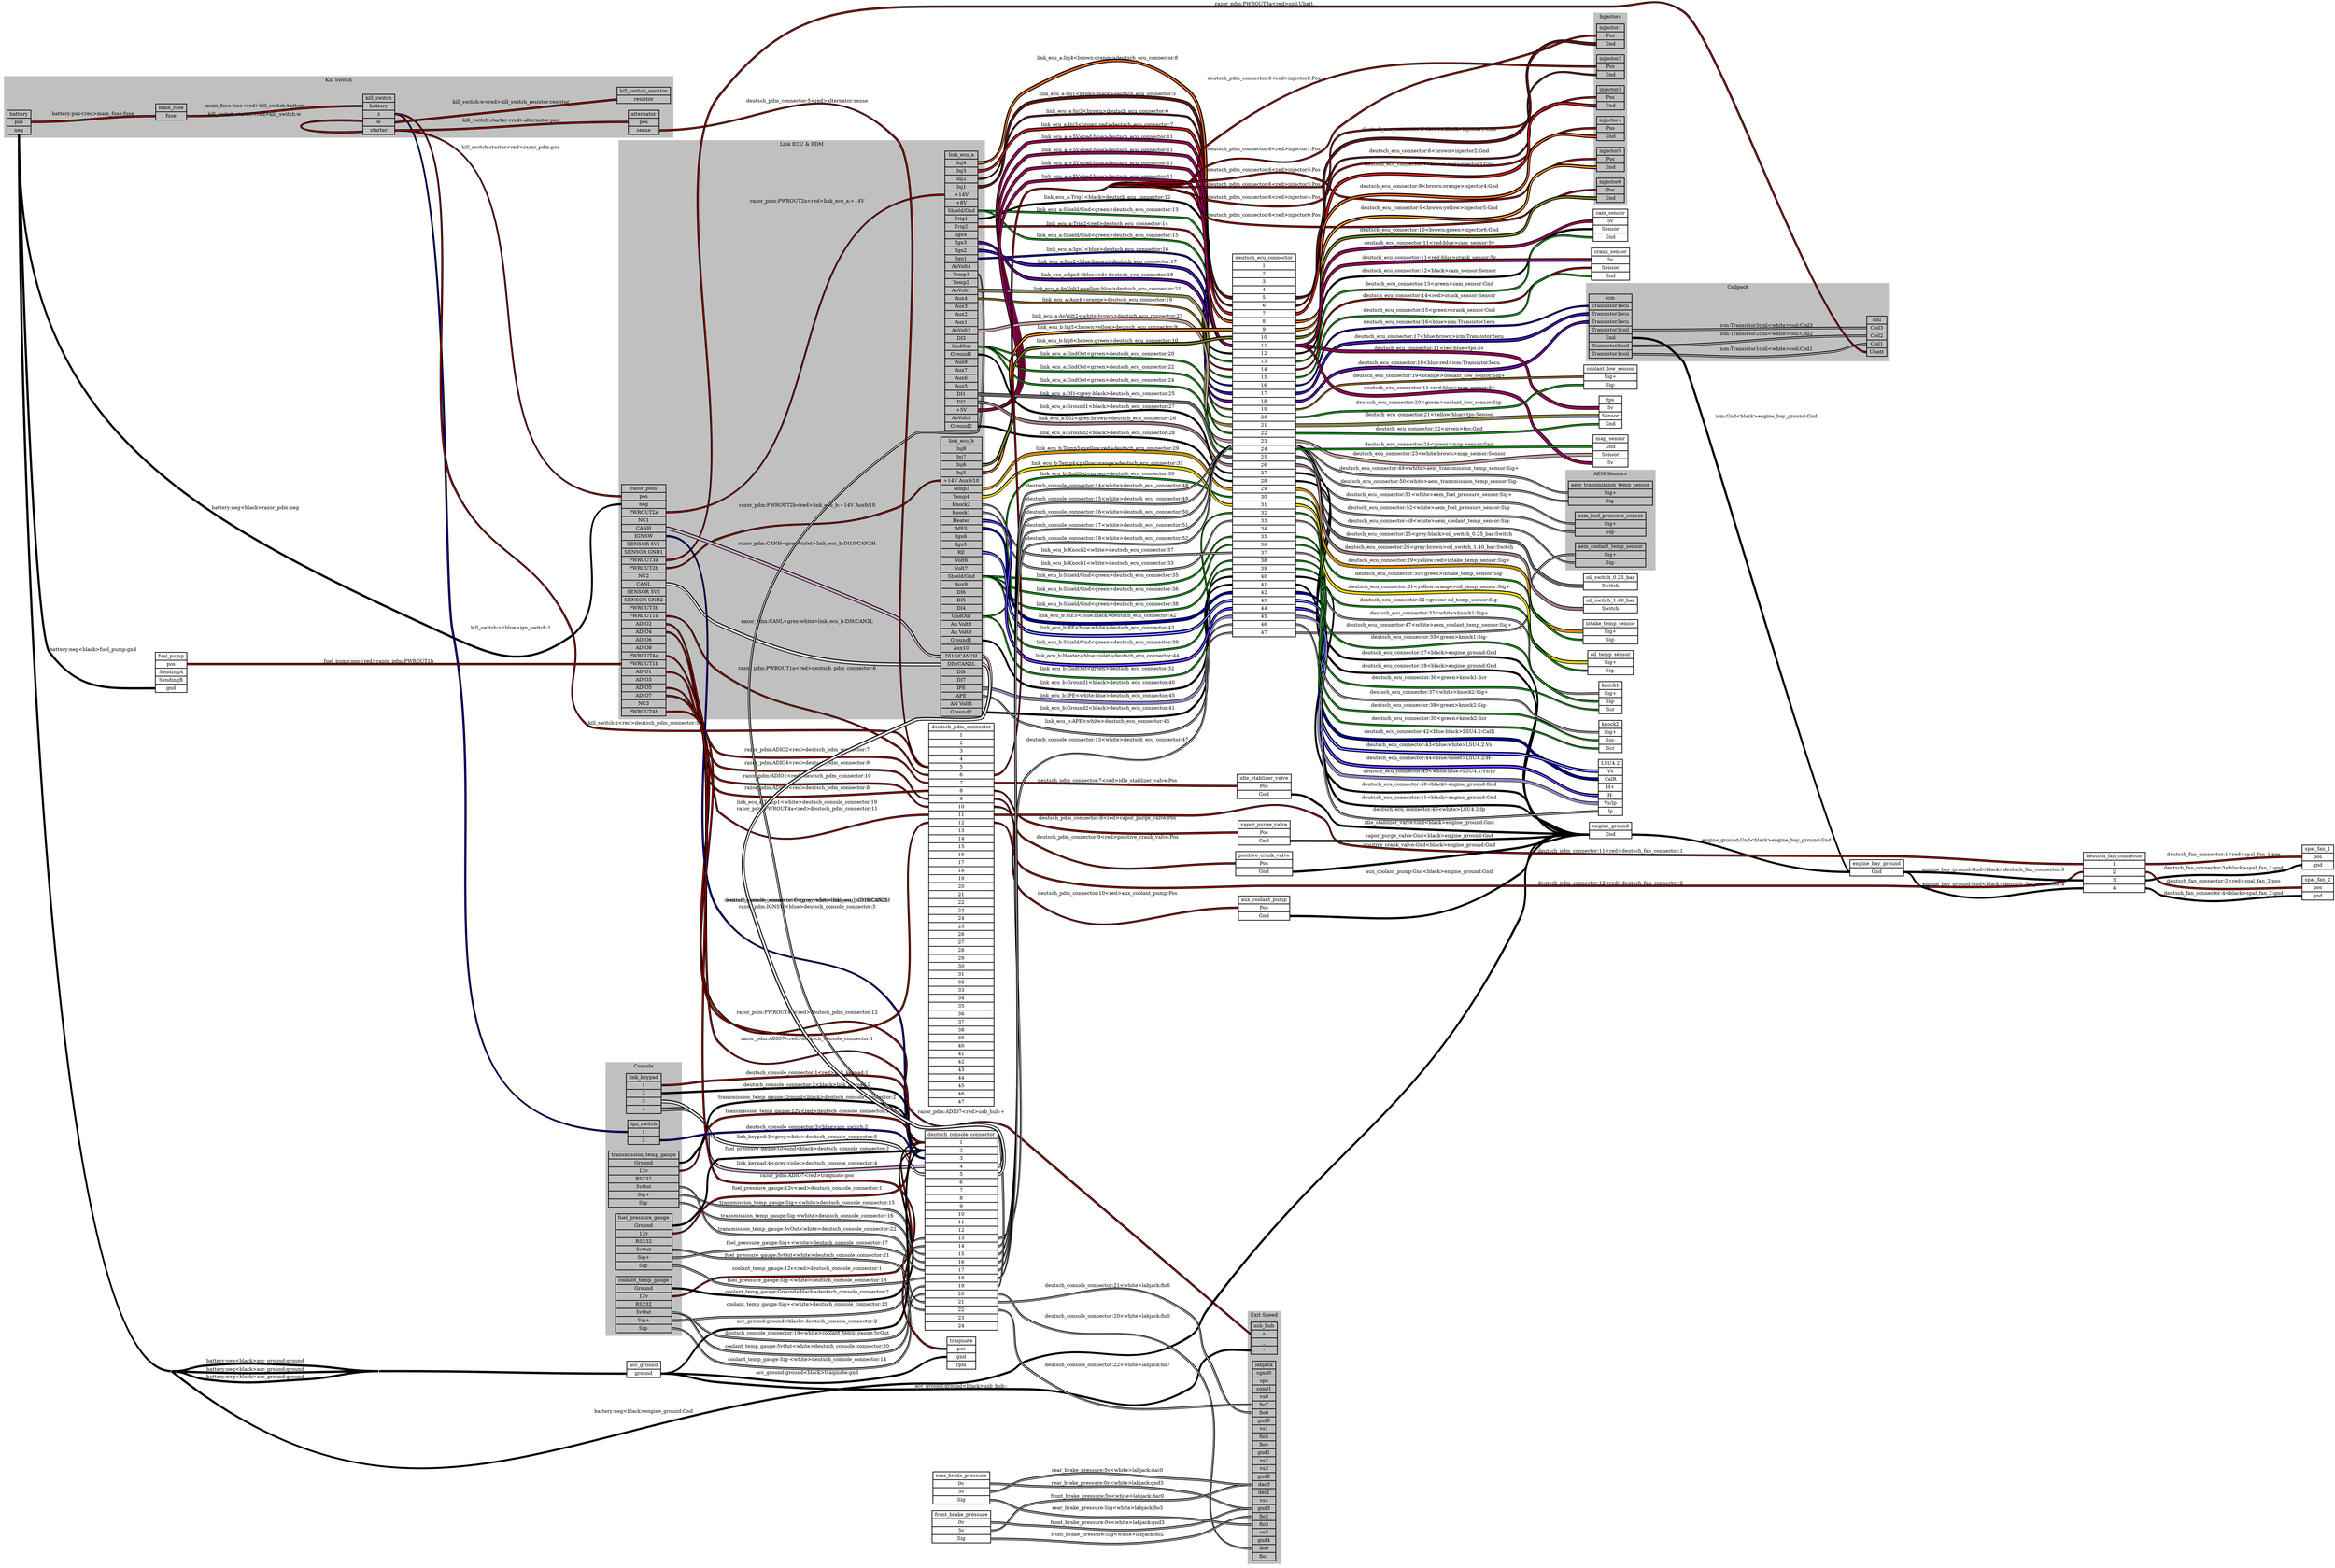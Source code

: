 graph "" {
	graph [bb="0,0,6726,4063.6",
		concentrate=true,
		rankdir=LR,
		ranksep=1.5
	];
	node [label="\N"];
	subgraph "cluster_AEM Sensors" {
		graph [bb="4511,2065.1,4770,2350.1",
			color=grey,
			label="AEM Sensors",
			lheight=0.21,
			lp="4640.5,2338.6",
			lwidth=1.35,
			style=filled
		];
		aem_coolant_temp_sensor	[height=0.97222,
			label="aem_coolant_temp_sensor | <Sig+> Sig+ | <Sig-> Sig- ",
			pos="4640.5,2108.1",
			rects="4539,2119.6,4742,2142.6 4539,2096.6,4742,2119.6 4539,2073.6,4742,2096.6",
			shape=record,
			style=bold,
			width=2.8194];
		aem_transmission_temp_sensor	[height=0.97222,
			label="aem_transmission_temp_sensor | <Sig+> Sig+ | <Sig-> Sig- ",
			pos="4640.5,2196.1",
			rects="4519,2207.6,4762,2230.6 4519,2184.6,4762,2207.6 4519,2161.6,4762,2184.6",
			shape=record,
			style=bold,
			width=3.375];
		aem_fuel_pressure_sensor	[height=0.97222,
			label="aem_fuel_pressure_sensor | <Sig+> Sig+ | <Sig-> Sig- ",
			pos="4640.5,2284.1",
			rects="4538.5,2295.6,4742.5,2318.6 4538.5,2272.6,4742.5,2295.6 4538.5,2249.6,4742.5,2272.6",
			shape=record,
			style=bold,
			width=2.8333];
	}
	subgraph cluster_Console {
		graph [bb="1743,367.1,1962,1150.1",
			color=grey,
			label=Console,
			lheight=0.21,
			lp="1852.5,1138.6",
			lwidth=0.79,
			style=filled
		];
		ign_switch	[height=0.97222,
			label="ign_switch | <1> 1 | <2> 2 ",
			pos="1852.5,950.1",
			rects="1806.5,961.6,1898.5,984.6 1806.5,938.6,1898.5,961.6 1806.5,915.6,1898.5,938.6",
			shape=record,
			style=bold,
			width=1.2778];
		link_keypad	[height=1.6111,
			label="link_keypad | <1> 1 | <2> 2 | <3> 3 | <4> 4 ",
			pos="1852.5,1061.1",
			rects="1802,1095.6,1903,1118.6 1802,1072.6,1903,1095.6 1802,1049.6,1903,1072.6 1802,1026.6,1903,1049.6 1802,1003.6,1903,1026.6",
			shape=record,
			style=bold,
			width=1.4028];
		coolant_temp_gauge	[height=2.25,
			label="coolant_temp_gauge | <Ground> Ground | <12v> 12v | <RS232> RS232 | <5vOut> 5vOut | <Sig+> Sig+ | <Sig-> Sig- ",
			pos="1852.5,636.1",
			rects="1771.5,693.6,1933.5,716.6 1771.5,670.6,1933.5,693.6 1771.5,647.6,1933.5,670.6 1771.5,624.6,1933.5,647.6 1771.5,601.6,1933.5,624.6 \
1771.5,578.6,1933.5,601.6 1771.5,555.6,1933.5,578.6",
			shape=record,
			style=bold,
			width=2.25];
		transmission_temp_gauge	[height=2.25,
			label="transmission_temp_gauge | <Ground> Ground | <12v> 12v | <RS232> RS232 | <5vOut> 5vOut | <Sig+> Sig+ | <Sig-> Sig- ",
			pos="1852.5,456.1",
			rects="1751,513.6,1954,536.6 1751,490.6,1954,513.6 1751,467.6,1954,490.6 1751,444.6,1954,467.6 1751,421.6,1954,444.6 1751,398.6,1954,421.6 \
1751,375.6,1954,398.6",
			shape=record,
			style=bold,
			width=2.8194];
		fuel_pressure_gauge	[height=2.25,
			label="fuel_pressure_gauge | <Ground> Ground | <12v> 12v | <RS232> RS232 | <5vOut> 5vOut | <Sig+> Sig+ | <Sig-> Sig- ",
			pos="1852.5,816.1",
			rects="1770.5,873.6,1934.5,896.6 1770.5,850.6,1934.5,873.6 1770.5,827.6,1934.5,850.6 1770.5,804.6,1934.5,827.6 1770.5,781.6,1934.5,804.6 \
1770.5,758.6,1934.5,781.6 1770.5,735.6,1934.5,758.6",
			shape=record,
			style=bold,
			width=2.2778];
	}
	subgraph cluster_Injectors {
		graph [bb="4592.5,3105.1,4688.5,3654.1",
			color=grey,
			label=Injectors,
			lheight=0.21,
			lp="4640.5,3642.6",
			lwidth=0.89,
			style=filled
		];
		injector1	[height=0.97222,
			label="injector1 | <Pos> Pos | <Gnd> Gnd ",
			pos="4640.5,3588.1",
			rects="4600.5,3599.6,4680.5,3622.6 4600.5,3576.6,4680.5,3599.6 4600.5,3553.6,4680.5,3576.6",
			shape=record,
			style=bold,
			width=1.1111];
		injector2	[height=0.97222,
			label="injector2 | <Pos> Pos | <Gnd> Gnd ",
			pos="4640.5,3500.1",
			rects="4600.5,3511.6,4680.5,3534.6 4600.5,3488.6,4680.5,3511.6 4600.5,3465.6,4680.5,3488.6",
			shape=record,
			style=bold,
			width=1.1111];
		injector3	[height=0.97222,
			label="injector3 | <Pos> Pos | <Gnd> Gnd ",
			pos="4640.5,3412.1",
			rects="4600.5,3423.6,4680.5,3446.6 4600.5,3400.6,4680.5,3423.6 4600.5,3377.6,4680.5,3400.6",
			shape=record,
			style=bold,
			width=1.1111];
		injector4	[height=0.97222,
			label="injector4 | <Pos> Pos | <Gnd> Gnd ",
			pos="4640.5,3324.1",
			rects="4600.5,3335.6,4680.5,3358.6 4600.5,3312.6,4680.5,3335.6 4600.5,3289.6,4680.5,3312.6",
			shape=record,
			style=bold,
			width=1.1111];
		injector5	[height=0.97222,
			label="injector5 | <Pos> Pos | <Gnd> Gnd ",
			pos="4640.5,3236.1",
			rects="4600.5,3247.6,4680.5,3270.6 4600.5,3224.6,4680.5,3247.6 4600.5,3201.6,4680.5,3224.6",
			shape=record,
			style=bold,
			width=1.1111];
		injector6	[height=0.97222,
			label="injector6 | <Pos> Pos | <Gnd> Gnd ",
			pos="4640.5,3148.1",
			rects="4600.5,3159.6,4680.5,3182.6 4600.5,3136.6,4680.5,3159.6 4600.5,3113.6,4680.5,3136.6",
			shape=record,
			style=bold,
			width=1.1111];
	}
	subgraph cluster_Coilpack {
		graph [bb="4570.5,2660.1,5445.5,2883.1",
			color=grey,
			label=Coilpack,
			lheight=0.21,
			lp="5008,2871.6",
			lwidth=0.85,
			style=filled
		];
		icm	[height=2.5694,
			label="icm | <Transistor1ecu> Transistor1ecu | <Transistor2ecu> Transistor2ecu | <Transistor3ecu> Transistor3ecu | <Transistor3coil> Transistor3coil | <\
Gnd> Gnd | <Transistor2coil> Transistor2coil | <Transistor1coil> Transistor1coil ",
			pos="4640.5,2760.1",
			rects="4578.5,2829.1,4702.5,2852.1 4578.5,2806.1,4702.5,2829.1 4578.5,2783.1,4702.5,2806.1 4578.5,2760.1,4702.5,2783.1 4578.5,2737.1,4702.5,\
2760.1 4578.5,2714.1,4702.5,2737.1 4578.5,2691.1,4702.5,2714.1 4578.5,2668.1,4702.5,2691.1",
			shape=record,
			style=bold,
			width=1.7222];
		coil	[height=1.6111,
			label="coil | <Coil3> Coil3 | <Coil2> Coil2 | <Coil1> Coil1 | <Ubatt> Ubatt ",
			pos="5408.5,2728.1",
			rects="5379.5,2762.6,5437.5,2785.6 5379.5,2739.6,5437.5,2762.6 5379.5,2716.6,5437.5,2739.6 5379.5,2693.6,5437.5,2716.6 5379.5,2670.6,5437.5,\
2693.6",
			shape=record,
			style=bold,
			width=0.80556];
		icm:Transistor3coil -- coil:Coil3	[color="black:white:black",
			label="icm:Transistor3coil<white>coil:Coil3",
			labeltooltip="icm:Transistor3coil<white>coil:Coil3",
			lp="5090.5,2757.6",
			penwidth=2.5,
			pos="4703.5,2748.1 5003.5,2748.1 5078.5,2751.1 5378.5,2751.1"];
		icm:Transistor1coil -- coil:Coil1	[color="black:white:black",
			label="icm:Transistor1coil<white>coil:Coil1",
			labeltooltip="icm:Transistor1coil<white>coil:Coil1",
			lp="5090.5,2694.6",
			penwidth=2.5,
			pos="4703.5,2679.1 4958.4,2679.1 5023.2,2663 5277,2687.1 5322.6,2691.4 5332.7,2705.1 5378.5,2705.1"];
		icm:Transistor2coil -- coil:Coil2	[color="black:white:black",
			label="icm:Transistor2coil<white>coil:Coil2",
			labeltooltip="icm:Transistor2coil<white>coil:Coil2",
			lp="5090.5,2733.6",
			penwidth=2.5,
			pos="4703.5,2702.1 5003.7,2702.1 5078.3,2728.1 5378.5,2728.1"];
	}
	subgraph "cluster_Exit Speed" {
		graph [bb="3594.5,127.1,3689.5,854.1",
			color=grey,
			label="Exit Speed",
			lheight=0.21,
			lp="3642,842.6",
			lwidth=1.10,
			style=filled
		];
		labjack	[height=8,
			label="labjack | <sgnd0> sgnd0 | < spc>  spc | < sgnd1>  sgnd1 | < vs0>  vs0 | <fio7> fio7 | < fio6>  fio6 | < gnd0>  gnd0 | < vs1>  vs1 | <\
fio5> fio5 | < fio4>  fio4 | < gnd1>  gnd1 | < vs2>  vs2 | <vs3> vs3 | < gnd2>  gnd2 | < dac0>  dac0 | < dac1>  dac1 | <vs4> vs4 | < \
gnd3>  gnd3 | < fio2>  fio2 | < fio3>  fio3 | <vs5> vs5 | < gnd4>  gnd4 | < fio0>  fio0 | < fio1>  fio1 ",
			pos="3641.5,423.1",
			rects="3608,687.6,3675,710.6 3608,664.6,3675,687.6 3608,641.6,3675,664.6 3608,618.6,3675,641.6 3608,595.6,3675,618.6 3608,572.6,3675,595.6 \
3608,549.6,3675,572.6 3608,526.6,3675,549.6 3608,503.6,3675,526.6 3608,480.6,3675,503.6 3608,457.6,3675,480.6 3608,434.6,3675,457.6 \
3608,411.6,3675,434.6 3608,388.6,3675,411.6 3608,365.6,3675,388.6 3608,342.6,3675,365.6 3608,319.6,3675,342.6 3608,296.6,3675,319.6 \
3608,273.6,3675,296.6 3608,250.6,3675,273.6 3608,227.6,3675,250.6 3608,204.6,3675,227.6 3608,181.6,3675,204.6 3608,158.6,3675,181.6 \
3608,135.6,3675,158.6",
			shape=record,
			style=bold,
			width=0.93056];
		usb_hub	[height=1.2917,
			label="usb_hub | <+> + | <_> _ | <-> - ",
			pos="3641.5,776.1",
			rects="3603.5,799.1,3679.5,822.1 3603.5,776.1,3679.5,799.1 3603.5,753.1,3679.5,776.1 3603.5,730.1,3679.5,753.1",
			shape=record,
			style=bold,
			width=1.0556];
	}
	subgraph "cluster_Link ECU & PDM" {
		graph [bb="1780.5,1281.1,2836,2950.1",
			color=grey,
			label="Link ECU & PDM",
			lheight=0.21,
			lp="2308.2,2938.6",
			lwidth=1.75,
			style=filled
		];
		razor_pdm	[height=9.2778,
			label="razor_pdm | <pos> pos | <neg> neg | <PWROUT2a> PWROUT2a | <NC1> NC1 | <CANH> CANH | <IGNSW> IGNSW | <SENSOR 5V1> SENSOR 5V1 | <SENSOR \
GND1> SENSOR GND1 | <PWROUT3a> PWROUT3a | <PWROUT2b> PWROUT2b | <NC2> NC2 | <CANL> CANL | <SENSOR 5V2> SENSOR 5V2 | <SENSOR GND2> \
SENSOR GND2 | <PWROUT3b> PWROUT3b | <PWROUT1a> PWROUT1a | <ADIO2> ADIO2 | <ADIO4> ADIO4 | <ADIO6> ADIO6 | <ADIO8> ADIO8 | <PWROUT4a> \
PWROUT4a | <PWROUT1b> PWROUT1b | <ADIO1> ADIO1 | <ADIO3> ADIO3 | <ADIO5> ADIO5 | <ADIO7> ADIO7 | <NC3> NC3 | <PWROUT4b> PWROUT4b ",
			pos="1852.5,2585.1",
			rects="1788.5,2895.6,1916.5,2918.6 1788.5,2872.6,1916.5,2895.6 1788.5,2849.6,1916.5,2872.6 1788.5,2826.6,1916.5,2849.6 1788.5,2803.6,1916.5,\
2826.6 1788.5,2780.6,1916.5,2803.6 1788.5,2757.6,1916.5,2780.6 1788.5,2734.6,1916.5,2757.6 1788.5,2711.6,1916.5,2734.6 1788.5,2688.6,\
1916.5,2711.6 1788.5,2665.6,1916.5,2688.6 1788.5,2642.6,1916.5,2665.6 1788.5,2619.6,1916.5,2642.6 1788.5,2596.6,1916.5,2619.6 1788.5,\
2573.6,1916.5,2596.6 1788.5,2550.6,1916.5,2573.6 1788.5,2527.6,1916.5,2550.6 1788.5,2504.6,1916.5,2527.6 1788.5,2481.6,1916.5,2504.6 \
1788.5,2458.6,1916.5,2481.6 1788.5,2435.6,1916.5,2458.6 1788.5,2412.6,1916.5,2435.6 1788.5,2389.6,1916.5,2412.6 1788.5,2366.6,1916.5,\
2389.6 1788.5,2343.6,1916.5,2366.6 1788.5,2320.6,1916.5,2343.6 1788.5,2297.6,1916.5,2320.6 1788.5,2274.6,1916.5,2297.6 1788.5,2251.6,\
1916.5,2274.6",
			shape=record,
			style=bold,
			width=1.7778];
		link_ecu_a	[height=11.194,
			label="link_ecu_a | <Inj4> Inj4 | <Inj3> Inj3 | <Inj2> Inj2 | <Inj1> Inj1 | <+14V> +14V | <+8V> +8V | <Shield/Gnd> Shield/Gnd | <Trig1> \
Trig1 | <Trig2> Trig2 | <Ign4> Ign4 | <Ign3> Ign3 | <Ign2> Ign2 | <Ign1> Ign1 | <AnVolt4> AnVolt4 | <Temp1> Temp1 | <Temp2> Temp2 | <\
AnVolt1> AnVolt1 | <Aux4> Aux4 | <Aux3> Aux3 | <Aux2> Aux2 | <Aux1> Aux1 | <AnVolt2> AnVolt2 | <DI3> DI3 | <GndOut> GndOut | <Ground1> \
Ground1 | <Aux8> Aux8 | <Aux7> Aux7 | <Aux6> Aux6 | <Aux5> Aux5 | <DI1> DI1 | <DI2> DI2 | <+5V> +5V | <AnVolt3> AnVolt3 | <Ground2> \
Ground2 ",
			pos="2768.5,2516.1",
			rects="2721,2895.6,2816,2918.6 2721,2872.6,2816,2895.6 2721,2849.6,2816,2872.6 2721,2826.6,2816,2849.6 2721,2803.6,2816,2826.6 2721,2780.6,\
2816,2803.6 2721,2757.6,2816,2780.6 2721,2734.6,2816,2757.6 2721,2711.6,2816,2734.6 2721,2688.6,2816,2711.6 2721,2665.6,2816,2688.6 \
2721,2642.6,2816,2665.6 2721,2619.6,2816,2642.6 2721,2596.6,2816,2619.6 2721,2573.6,2816,2596.6 2721,2550.6,2816,2573.6 2721,2527.6,\
2816,2550.6 2721,2504.6,2816,2527.6 2721,2481.6,2816,2504.6 2721,2458.6,2816,2481.6 2721,2435.6,2816,2458.6 2721,2412.6,2816,2435.6 \
2721,2389.6,2816,2412.6 2721,2366.6,2816,2389.6 2721,2343.6,2816,2366.6 2721,2320.6,2816,2343.6 2721,2297.6,2816,2320.6 2721,2274.6,\
2816,2297.6 2721,2251.6,2816,2274.6 2721,2228.6,2816,2251.6 2721,2205.6,2816,2228.6 2721,2182.6,2816,2205.6 2721,2159.6,2816,2182.6 \
2721,2136.6,2816,2159.6 2721,2113.6,2816,2136.6",
			shape=record,
			style=bold,
			width=1.3194];
		razor_pdm:PWROUT2a -- link_ecu_a:"+14V"	[color="black:red:black",
			label="razor_pdm:PWROUT2a<red>link_ecu_a:+14V",
			labeltooltip="razor_pdm:PWROUT2a<red>link_ecu_a:+14V",
			lp="2324,2828.6",
			penwidth=2.5,
			pos="1917.5,2838.1 1984.4,2838.1 2000.3,2826.4 2067,2821.1 2356.4,2798.2 2429.2,2792.1 2719.5,2792.1"];
		link_ecu_b	[height=11.194,
			label="link_ecu_b | <Inj8> Inj8 | <Inj7> Inj7 | <Inj6> Inj6 | <Inj5> Inj5 | <+14V Aux9/10> +14V Aux9/10 | <Temp3> Temp3 | <Temp4> Temp4 | <\
Knock2> Knock2 | <Knock1> Knock1 | <Heater> Heater | <MES> MES | <Ign6> Ign6 | <Ign5> Ign5 | <RE> RE | <Volt6> Volt6 | <Volt7> Volt7 | <\
Shield/Gnd> Shield/Gnd | <Aux9> Aux9 | <DI6> DI6 | <DI5> DI5 | <DI4> DI4 | <GndOut> GndOut | <An Volt8> An Volt8 | <An Volt9> An \
Volt9 | <Ground1> Ground1 | <Aux10> Aux10 | <DI10/CAN2H> DI10/CAN2H | <DI9/CAN2L> DI9/CAN2L | <DI8> DI8 | <DI7> DI7 | <IPE> IPE | <\
APE> APE | <AN Volt5> AN Volt5 | <Ground2> Ground2 ",
			pos="2768.5,1692.1",
			rects="2709,2071.6,2828,2094.6 2709,2048.6,2828,2071.6 2709,2025.6,2828,2048.6 2709,2002.6,2828,2025.6 2709,1979.6,2828,2002.6 2709,1956.6,\
2828,1979.6 2709,1933.6,2828,1956.6 2709,1910.6,2828,1933.6 2709,1887.6,2828,1910.6 2709,1864.6,2828,1887.6 2709,1841.6,2828,1864.6 \
2709,1818.6,2828,1841.6 2709,1795.6,2828,1818.6 2709,1772.6,2828,1795.6 2709,1749.6,2828,1772.6 2709,1726.6,2828,1749.6 2709,1703.6,\
2828,1726.6 2709,1680.6,2828,1703.6 2709,1657.6,2828,1680.6 2709,1634.6,2828,1657.6 2709,1611.6,2828,1634.6 2709,1588.6,2828,1611.6 \
2709,1565.6,2828,1588.6 2709,1542.6,2828,1565.6 2709,1519.6,2828,1542.6 2709,1496.6,2828,1519.6 2709,1473.6,2828,1496.6 2709,1450.6,\
2828,1473.6 2709,1427.6,2828,1450.6 2709,1404.6,2828,1427.6 2709,1381.6,2828,1404.6 2709,1358.6,2828,1381.6 2709,1335.6,2828,1358.6 \
2709,1312.6,2828,1335.6 2709,1289.6,2828,1312.6",
			shape=record,
			style=bold,
			width=1.6528];
		razor_pdm:PWROUT2b -- link_ecu_b:"+14V Aux9/10"	[color="black:red:black",
			label="razor_pdm:PWROUT2b<red>link_ecu_b:+14V Aux9/10",
			labeltooltip="razor_pdm:PWROUT2b<red>link_ecu_b:+14V Aux9/10",
			lp="2324,2373.6",
			penwidth=2.5,
			pos="1917.5,2677.1 2070.9,2677.1 1964.6,2480.2 2067,2366.1 2290.9,2116.7 2372.4,1968.1 2707.5,1968.1"];
		razor_pdm:CANH -- link_ecu_b:"DI10/CAN2H"	[color="black:grey:violet:grey:black",
			label="razor_pdm:CANH<grey:violet>link_ecu_b:DI10/CAN2H",
			labeltooltip="razor_pdm:CANH<grey:violet>link_ecu_b:DI10/CAN2H",
			lp="2324,2758.6",
			penwidth=2.5,
			pos="1917.5,2792.1 2090.9,2792.1 2486.5,2526.5 2581,2381.1 2693.4,2208.3 2501.4,1462.1 2707.5,1462.1"];
		razor_pdm:CANL -- link_ecu_b:"DI9/CAN2L"	[color="black:grey:white:grey:black",
			label="razor_pdm:CANL<grey:white>link_ecu_b:DI9/CAN2L",
			labeltooltip="razor_pdm:CANL<grey:white>link_ecu_b:DI9/CAN2L",
			lp="2324,1964.6",
			penwidth=2.5,
			pos="1917.5,2631.1 2224.3,2631.1 1905.4,2218 2067,1957.1 2259.8,1645.8 2341.4,1439.1 2707.5,1439.1"];
	}
	subgraph "cluster_Kill Switch" {
		graph [bb="8,2958.1,1937.5,3132.1",
			color=grey,
			label="Kill Switch",
			lheight=0.21,
			lp="972.75,3120.6",
			lwidth=1.08,
			style=filled
		];
		battery	[height=0.97222,
			label="battery | <pos> pos | <neg> neg ",
			pos="50.5,3001.1",
			rects="16,3012.6,85,3035.6 16,2989.6,85,3012.6 16,2966.6,85,2989.6",
			shape=record,
			style=bold,
			width=0.95833];
		main_fuse	[height=0.65278,
			label="main_fuse | <fuse> fuse ",
			pos="489.5,3037.1",
			rects="445,3037.1,534,3060.1 445,3014.1,534,3037.1",
			shape=record,
			style=bold,
			width=1.2361];
		battery:pos -- main_fuse:fuse	[color="black:red:black",
			label="battery:pos<red>main_fuse:fuse",
			labeltooltip="battery:pos<red>main_fuse:fuse",
			lp="264.5,3030.6",
			penwidth=2.5,
			pos="85,3001.1 244.91,3001.1 284.09,3025.1 444,3025.1"];
		kill_switch	[height=1.6111,
			label="kill_switch | <battery> battery | <z> z | <w> w | <starter> starter ",
			pos="1088.5,3033.1",
			rects="1042.5,3067.6,1134.5,3090.6 1042.5,3044.6,1134.5,3067.6 1042.5,3021.6,1134.5,3044.6 1042.5,2998.6,1134.5,3021.6 1042.5,2975.6,1134.5,\
2998.6",
			shape=record,
			style=bold,
			width=1.2778];
		main_fuse:fuse -- kill_switch:battery	[color="black:red:black",
			label="main_fuse:fuse<red>kill_switch:battery",
			labeltooltip="main_fuse:fuse<red>kill_switch:battery",
			lp="732.5,3056.6",
			penwidth=2.5,
			pos="535,3025.1 760.53,3025.1 815.97,3056.1 1041.5,3056.1"];
		kill_switch:starter -- kill_switch:w	[color="black:red:black",
			label="kill_switch:starter<red>kill_switch:w",
			labeltooltip="kill_switch:starter<red>kill_switch:w",
			lp="730,3033.1",
			penwidth=2.5,
			pos="1042.3,2983.2 964.99,2978.8 864.5,2981.8 864.5,2998.6 864.5,3015.4 964.99,3018.4 1042.3,3014"];
		alternator	[height=0.97222,
			label="alternator | <pos> pos | <sense> sense ",
			pos="1852.5,3001.1",
			rects="1808,3012.6,1897,3035.6 1808,2989.6,1897,3012.6 1808,2966.6,1897,2989.6",
			shape=record,
			style=bold,
			width=1.2361];
		kill_switch:starter -- alternator:pos	[color="black:red:black",
			label="kill_switch:starter<red>alternator:pos",
			labeltooltip="kill_switch:starter<red>alternator:pos",
			lp="1469.5,3006.6",
			penwidth=2.5,
			pos="1135.5,2987.1 1433.8,2987.1 1508.2,3001.1 1806.5,3001.1"];
		kill_switch_resistor	[height=0.65278,
			label="kill_switch_resistor | <resistor> resistor ",
			pos="1852.5,3077.1",
			rects="1775.5,3077.1,1929.5,3100.1 1775.5,3054.1,1929.5,3077.1",
			shape=record,
			style=bold,
			width=2.1389];
		kill_switch:w -- kill_switch_resistor:resistor	[color="black:red:black",
			label="kill_switch:w<red>kill_switch_resistor:resistor",
			labeltooltip="kill_switch:w<red>kill_switch_resistor:resistor",
			lp="1469.5,3062.6",
			penwidth=2.5,
			pos="1135.5,3010.1 1278,3010.1 1632,3065.1 1774.5,3065.1"];
	}
	battery:neg -- razor_pdm:neg	[color="black:black:black",
		label="battery:neg<black>razor_pdm:neg",
		labeltooltip="battery:neg<black>razor_pdm:neg",
		lp="732.5,2964.6",
		penwidth=2.5,
		pos="85,2978.1 843.45,2978.1 1029,2861.1 1787.5,2861.1"];
	engine_ground	[height=0.65278,
		label="engine_ground | <Gnd> Gnd ",
		pos="4640.5,1901.1",
		rects="4579.5,1901.1,4701.5,1924.1 4579.5,1878.1,4701.5,1901.1",
		shape=record,
		style=bold,
		width=1.6944];
	battery:neg -- engine_ground:Gnd	[color="black:black:black",
		label="battery:neg<black>engine_ground:Gnd",
		labeltooltip="battery:neg<black>engine_ground:Gnd",
		lp="1852.5,226.6",
		penwidth=2.5,
		pos="490.5,195.1 524.98,167.32 544.87,206.4 589,210.1 644.15,214.72 2537.7,207.63 2581,242.1 2659.4,304.56 2558.4,396.48 2635,461.1 2702.2,\
517.76 3359.3,458.66 3424,518.1 3536.7,621.58 3414.2,719.04 3478,858.1 3571.8,1062.5 3713.6,1038.7 3805,1244.1 3841.5,1326.1 3793.1,\
1583.3 3859,1644.1 3943.7,1722.3 4287.3,1599.7 4377,1672.1 4447.7,1729.1 4362.7,1809.3 4431,1869.1 4480.7,1912.6 4512.2,1889.2 4578.1,\
1889.1"];
	acc_ground	[height=0.65278,
		label="acc_ground | <ground> ground ",
		pos="1852.5,165.1",
		rects="1803.5,165.1,1901.5,188.1 1803.5,142.1,1901.5,165.1",
		shape=record,
		style=bold,
		width=1.3611];
	battery:neg -- acc_ground:ground	[color="black:black:black",
		label="battery:neg<black>acc_ground:ground",
		labeltooltip="battery:neg<black>acc_ground:ground",
		lp="732.5,165.6",
		penwidth=2.5,
		pos="490.5,195.1 537.22,193.09 543,166.5 589,158.1 806.95,118.29 865.94,157.1 1087.5,157.1"];
	battery:neg -- acc_ground:ground	[color="black:black:black",
		label="battery:neg<black>acc_ground:ground",
		labeltooltip="battery:neg<black>acc_ground:ground",
		lp="732.5,198.6",
		penwidth=2.5,
		pos="490.5,195.1 661.96,187.79 704.76,184.46 876,173.1 970.06,166.86 993.23,157.15 1087.5,157.1"];
	battery:neg -- acc_ground:ground	[color="black:black:black",
		label="battery:neg<black>acc_ground:ground",
		labeltooltip="battery:neg<black>acc_ground:ground",
		lp="732.5,129.6",
		penwidth=2.5,
		pos="50.5,2965.1 50.5,2653.5 177.21,209.01 488.5,195.1;490.5,195.1 532.88,160.85 537.26,139.19 589,122.1 710.12,82.111 748.87,111.65 \
876,122.1 970.96,129.91 992.22,156.97 1087.5,157.1;1089.5,157.1 1406.4,157.1 1485.6,153.1 1802.5,153.1"];
	fuel_pump	[height=1.6111,
		label="fuel_pump | <pos> pos | <SendingA> SendingA | <SendingB> SendingB | <gnd> gnd ",
		pos="489.5,2574.1",
		rects="444,2608.6,535,2631.6 444,2585.6,535,2608.6 444,2562.6,535,2585.6 444,2539.6,535,2562.6 444,2516.6,535,2539.6",
		shape=record,
		style=bold,
		width=1.2639];
	battery:neg -- fuel_pump:gnd	[color="black:black:black",
		label="battery:neg<black>fuel_pump:gnd",
		labeltooltip="battery:neg<black>fuel_pump:gnd",
		lp="264.5,2851.6",
		penwidth=2.5,
		pos="85,2978.1 149.21,2978.1 104.06,2898 139,2844.1 245.21,2680.3 248.81,2528.1 444,2528.1"];
	kill_switch:starter -- razor_pdm:pos	[color="black:red:black",
		label="kill_switch:starter<red>razor_pdm:pos",
		labeltooltip="kill_switch:starter<red>razor_pdm:pos",
		lp="1469.5,2923.6",
		penwidth=2.5,
		pos="1135.5,2987.1 1215.5,2987.1 1223.2,2934.8 1301,2916.1 1353.7,2903.5 1733.3,2884.1 1787.5,2884.1"];
	kill_switch:z -- ign_switch:1	[color="black:blue:black",
		label="kill_switch:z<blue>ign_switch:1",
		labeltooltip="kill_switch:z<blue>ign_switch:1",
		lp="1469.5,2976.6",
		penwidth=2.5,
		pos="1135.5,3033.1 1214.4,3033.1 1224.4,2987.9 1301,2969.1 1374.2,2951.1 1587,2986.6 1638,2931.1 1783.7,2772.6 1567.9,1170 1692,994.1 \
1723.2,949.89 1751.4,950.1 1805.5,950.1"];
	deutsch_pdm_connector	[height=15.347,
		label="deutsch_pdm_connector | <1> 1 | <2> 2 | <3> 3 | <4> 4 | <5> 5 | <6> 6 | <7> 7 | <8> 8 | <9> 9 | <10> 10 | <11> 11 | <12> 12 | <13> \
13 | <14> 14 | <15> 15 | <16> 16 | <17> 17 | <18> 18 | <19> 19 | <20> 20 | <21> 21 | <22> 22 | <23> 23 | <24> 24 | <25> 25 | <26> \
26 | <27> 27 | <28> 28 | <29> 29 | <30> 30 | <31> 31 | <32> 32 | <33> 33 | <34> 34 | <35> 35 | <36> 36 | <37> 37 | <38> 38 | <39> \
39 | <40> 40 | <41> 41 | <42> 42 | <43> 43 | <44> 44 | <45> 45 | <46> 46 | <47> 47 ",
		pos="2768.5,3511.1",
		rects="2674.5,4040.1,2862.5,4063.1 2674.5,4017.1,2862.5,4040.1 2674.5,3994.1,2862.5,4017.1 2674.5,3971.1,2862.5,3994.1 2674.5,3948.1,2862.5,\
3971.1 2674.5,3925.1,2862.5,3948.1 2674.5,3902.1,2862.5,3925.1 2674.5,3879.1,2862.5,3902.1 2674.5,3856.1,2862.5,3879.1 2674.5,3833.1,\
2862.5,3856.1 2674.5,3810.1,2862.5,3833.1 2674.5,3787.1,2862.5,3810.1 2674.5,3764.1,2862.5,3787.1 2674.5,3741.1,2862.5,3764.1 2674.5,\
3718.1,2862.5,3741.1 2674.5,3695.1,2862.5,3718.1 2674.5,3672.1,2862.5,3695.1 2674.5,3649.1,2862.5,3672.1 2674.5,3626.1,2862.5,3649.1 \
2674.5,3603.1,2862.5,3626.1 2674.5,3580.1,2862.5,3603.1 2674.5,3557.1,2862.5,3580.1 2674.5,3534.1,2862.5,3557.1 2674.5,3511.1,2862.5,\
3534.1 2674.5,3488.1,2862.5,3511.1 2674.5,3465.1,2862.5,3488.1 2674.5,3442.1,2862.5,3465.1 2674.5,3419.1,2862.5,3442.1 2674.5,3396.1,\
2862.5,3419.1 2674.5,3373.1,2862.5,3396.1 2674.5,3350.1,2862.5,3373.1 2674.5,3327.1,2862.5,3350.1 2674.5,3304.1,2862.5,3327.1 2674.5,\
3281.1,2862.5,3304.1 2674.5,3258.1,2862.5,3281.1 2674.5,3235.1,2862.5,3258.1 2674.5,3212.1,2862.5,3235.1 2674.5,3189.1,2862.5,3212.1 \
2674.5,3166.1,2862.5,3189.1 2674.5,3143.1,2862.5,3166.1 2674.5,3120.1,2862.5,3143.1 2674.5,3097.1,2862.5,3120.1 2674.5,3074.1,2862.5,\
3097.1 2674.5,3051.1,2862.5,3074.1 2674.5,3028.1,2862.5,3051.1 2674.5,3005.1,2862.5,3028.1 2674.5,2982.1,2862.5,3005.1 2674.5,2959.1,\
2862.5,2982.1",
		shape=record,
		style=bold,
		width=2.6111];
	kill_switch:z -- deutsch_pdm_connector:5	[color="black:red:black",
		label="kill_switch:z<red>deutsch_pdm_connector:5",
		labeltooltip="kill_switch:z<red>deutsch_pdm_connector:5",
		lp="1852.5,3552.6",
		penwidth=2.5,
		pos="1135.5,3033.1 1333.7,3033.1 2475.3,3937.1 2673.5,3937.1"];
	razor_pdm:PWROUT3a -- coil:Ubatt	[color="black:red:black",
		label="razor_pdm:PWROUT3a<red>coil:Ubatt",
		labeltooltip="razor_pdm:PWROUT3a<red>coil:Ubatt",
		lp="3641.5,1259.6",
		penwidth=2.5,
		pos="1917.5,2700.1 2198.1,2700.1 1885.7,1660.3 2067,1446.1 2236.9,1245.4 2375.5,1322.6 2635,1280.1 2756.4,1260.2 4744.1,1217.5 4850,1280.1 \
5172.9,1471 5163.8,1650.5 5277,2008.1 5320.9,2146.9 5229.1,2557.1 5331,2661.1 5343.1,2673.5 5408.5,2651.8 5408.5,2669.1"];
	razor_pdm:ADIO7 -- usb_hub:"+"	[color="black:red:black",
		label="razor_pdm:ADIO7<red>usb_hub:+",
		labeltooltip="razor_pdm:ADIO7<red>usb_hub:+",
		lp="2768.5,1218.6",
		penwidth=2.5,
		pos="1917.5,2309.1 2154.1,2309.1 1892.6,1415 2067,1255.1 2109.2,1216.4 2525.2,1239.8 2581,1227.1 3062.8,1117.5 3108.3,788.1 3602.5,788.1"];
	razor_pdm:PWROUT1a -- deutsch_pdm_connector:6	[color="black:red:black",
		label="razor_pdm:PWROUT1a<red>deutsch_pdm_connector:6",
		labeltooltip="razor_pdm:PWROUT1a<red>deutsch_pdm_connector:6",
		lp="2324,3098.6",
		penwidth=2.5,
		pos="1917.5,2539.1 2039.9,2539.1 1971,2993.2 2067,3069.1 2111.8,3104.6 2539.2,3052.1 2581,3091.1 2715.6,3216.7 2489.5,3914.1 2673.5,3914.1"];
	razor_pdm:ADIO2 -- deutsch_pdm_connector:7	[color="black:red:black",
		label="razor_pdm:ADIO2<red>deutsch_pdm_connector:7",
		labeltooltip="razor_pdm:ADIO2<red>deutsch_pdm_connector:7",
		lp="2324,3057.6",
		penwidth=2.5,
		pos="1917.5,2516.1 2036.7,2516.1 1973,2957.8 2067,3031.1 2112.1,3066.3 2539.1,3011.2 2581,3050.1 2718.7,3178.1 2485.5,3891.1 2673.5,3891.1"];
	razor_pdm:ADIO5 -- deutsch_pdm_connector:8	[color="black:red:black",
		label="razor_pdm:ADIO5<red>deutsch_pdm_connector:8",
		labeltooltip="razor_pdm:ADIO5<red>deutsch_pdm_connector:8",
		lp="2324,2985.6",
		penwidth=2.5,
		pos="1917.5,2332.1 2202.2,2332.1 1847.4,2773.8 2067,2955.1 2111.1,2991.5 2539.4,2938.9 2581,2978.1 2725.7,3114.5 2474.7,3868.1 2673.5,\
3868.1"];
	razor_pdm:ADIO4 -- deutsch_pdm_connector:9	[color="black:red:black",
		label="razor_pdm:ADIO4<red>deutsch_pdm_connector:9",
		labeltooltip="razor_pdm:ADIO4<red>deutsch_pdm_connector:9",
		lp="2324,3019.6",
		penwidth=2.5,
		pos="1917.5,2493.1 2149.4,2493.1 1883.6,2851.1 2067,2993.1 2112.2,3028.1 2539.1,2973.2 2581,3012.1 2717.5,3138.9 2487.3,3845.1 2673.5,\
3845.1"];
	razor_pdm:ADIO1 -- deutsch_pdm_connector:10	[color="black:red:black",
		label="razor_pdm:ADIO1<red>deutsch_pdm_connector:10",
		labeltooltip="razor_pdm:ADIO1<red>deutsch_pdm_connector:10",
		lp="2324,2908.6",
		penwidth=2.5,
		pos="1917.5,2378.1 2149,2378.1 1884.6,2734.6 2067,2877.1 2112.1,2912.3 2539.5,2861.8 2581,2901.1 2730.3,3042.6 2467.8,3822.1 2673.5,3822.1"];
	razor_pdm:PWROUT4a -- deutsch_pdm_connector:11	[color="black:red:black",
		label="razor_pdm:PWROUT4a<red>deutsch_pdm_connector:11",
		labeltooltip="razor_pdm:PWROUT4a<red>deutsch_pdm_connector:11",
		lp="2324,2943.6",
		penwidth=2.5,
		pos="1917.5,2424.1 2146,2424.1 1886.1,2776.5 2067,2916.1 2112.2,2951 2539.2,2897.1 2581,2936.1 2721.9,3067.8 2480.6,3799.1 2673.5,3799.1"];
	razor_pdm:PWROUT4b -- deutsch_pdm_connector:12	[color="black:red:black",
		label="razor_pdm:PWROUT4b<red>deutsch_pdm_connector:12",
		labeltooltip="razor_pdm:PWROUT4b<red>deutsch_pdm_connector:12",
		lp="2324,2865.6",
		penwidth=2.5,
		pos="1917.5,2263.1 2180.7,2263.1 1862.2,2670.8 2067,2836.1 2111.5,2872 2539.4,2818.9 2581,2858.1 2730.1,2998.8 2468.5,3776.1 2673.5,3776.1"];
	deutsch_console_connector	[height=8,
		label="deutsch_console_connector | <1> 1 | <2> 2 | <3> 3 | <4> 4 | <5> 5 | <6> 6 | <7> 7 | <8> 8 | <9> 9 | <10> 10 | <11> 11 | <12> 12 | <\
13> 13 | <14> 14 | <15> 15 | <16> 16 | <17> 17 | <18> 18 | <19> 19 | <20> 20 | <21> 21 | <22> 22 | <23> 23 | <24> 24 ",
		pos="2768.5,797.1",
		rects="2663.5,1061.6,2873.5,1084.6 2663.5,1038.6,2873.5,1061.6 2663.5,1015.6,2873.5,1038.6 2663.5,992.6,2873.5,1015.6 2663.5,969.6,2873.5,\
992.6 2663.5,946.6,2873.5,969.6 2663.5,923.6,2873.5,946.6 2663.5,900.6,2873.5,923.6 2663.5,877.6,2873.5,900.6 2663.5,854.6,2873.5,\
877.6 2663.5,831.6,2873.5,854.6 2663.5,808.6,2873.5,831.6 2663.5,785.6,2873.5,808.6 2663.5,762.6,2873.5,785.6 2663.5,739.6,2873.5,\
762.6 2663.5,716.6,2873.5,739.6 2663.5,693.6,2873.5,716.6 2663.5,670.6,2873.5,693.6 2663.5,647.6,2873.5,670.6 2663.5,624.6,2873.5,\
647.6 2663.5,601.6,2873.5,624.6 2663.5,578.6,2873.5,601.6 2663.5,555.6,2873.5,578.6 2663.5,532.6,2873.5,555.6 2663.5,509.6,2873.5,\
532.6",
		shape=record,
		style=bold,
		width=2.9167];
	razor_pdm:IGNSW -- deutsch_console_connector:3	[color="black:blue:black",
		label="razor_pdm:IGNSW<blue>deutsch_console_connector:3",
		labeltooltip="razor_pdm:IGNSW<blue>deutsch_console_connector:3",
		lp="2324,1098.6",
		penwidth=2.5,
		pos="1917.5,2769.1 2291.9,2769.1 1795.5,1348.9 2067,1091.1 2108.4,1051.8 2527.6,1092.6 2581,1072.1 2625,1055.2 2615.3,1004.1 2662.5,1004.1"];
	razor_pdm:ADIO7 -- deutsch_console_connector:1	[color="black:red:black",
		label="razor_pdm:ADIO7<red>deutsch_console_connector:1",
		labeltooltip="razor_pdm:ADIO7<red>deutsch_console_connector:1",
		lp="2324,1219.6",
		penwidth=2.5,
		pos="1917.5,2309.1 2163.5,2309.1 1885.3,1378 2067,1212.1 2109.2,1173.6 2532,1218.6 2581,1189.1 2642.3,1152.1 2590.9,1050.1 2662.5,1050.1"];
	traqmate	[height=1.2917,
		label="traqmate | <pos> pos | <gnd> gnd | <rpm> rpm ",
		pos="2768.5,184.1",
		rects="2727,207.1,2810,230.1 2727,184.1,2810,207.1 2727,161.1,2810,184.1 2727,138.1,2810,161.1",
		shape=record,
		style=bold,
		width=1.1528];
	razor_pdm:ADIO7 -- traqmate:pos	[color="black:red:black",
		label="razor_pdm:ADIO7<red>traqmate:pos",
		labeltooltip="razor_pdm:ADIO7<red>traqmate:pos",
		lp="2324,874.6",
		penwidth=2.5,
		pos="1917.5,2309.1 2078.6,2309.1 1949.8,977.62 2067,867.1 2108.6,827.88 2539.7,883.62 2581,844.1 2678.5,750.79 2557.9,349.88 2635,239.1 \
2660.4,202.55 2681,196.1 2725.5,196.1"];
	link_ecu_a:Temp1 -- deutsch_console_connector:19	[color="black:white:black",
		label="link_ecu_a:Temp1<white>deutsch_console_connector:19",
		labeltooltip="link_ecu_a:Temp1<white>deutsch_console_connector:19",
		lp="2324,1180.1",
		penwidth=2.5,
		pos="2817.5,2562.1 2842.6,2562.1 2833.4,2129.1 2816,2111.1 2802,2096.6 2651.8,2115.1 2635,2104.1 2257.3,1856.1 2295.3,1628.2 2195,1187.6 \
2127.3,890.23 2671.9,1313.9 2873.5,1085.1 2890,1066.4 2899.4,636.1 2874.5,636.1"];
	deutsch_ecu_connector	[height=15.347,
		label="deutsch_ecu_connector | <1> 1 | <2> 2 | <3> 3 | <4> 4 | <5> 5 | <6> 6 | <7> 7 | <8> 8 | <9> 9 | <10> 10 | <11> 11 | <12> 12 | <13> \
13 | <14> 14 | <15> 15 | <16> 16 | <17> 17 | <18> 18 | <19> 19 | <20> 20 | <21> 21 | <22> 22 | <23> 23 | <24> 24 | <25> 25 | <26> \
26 | <27> 27 | <28> 28 | <29> 29 | <30> 30 | <31> 31 | <32> 32 | <33> 33 | <34> 34 | <35> 35 | <36> 36 | <37> 37 | <38> 38 | <39> \
39 | <40> 40 | <41> 41 | <42> 42 | <43> 43 | <44> 44 | <45> 45 | <46> 46 | <47> 47 ",
		pos="3641.5,2143.1",
		rects="3550.5,2672.1,3732.5,2695.1 3550.5,2649.1,3732.5,2672.1 3550.5,2626.1,3732.5,2649.1 3550.5,2603.1,3732.5,2626.1 3550.5,2580.1,3732.5,\
2603.1 3550.5,2557.1,3732.5,2580.1 3550.5,2534.1,3732.5,2557.1 3550.5,2511.1,3732.5,2534.1 3550.5,2488.1,3732.5,2511.1 3550.5,2465.1,\
3732.5,2488.1 3550.5,2442.1,3732.5,2465.1 3550.5,2419.1,3732.5,2442.1 3550.5,2396.1,3732.5,2419.1 3550.5,2373.1,3732.5,2396.1 3550.5,\
2350.1,3732.5,2373.1 3550.5,2327.1,3732.5,2350.1 3550.5,2304.1,3732.5,2327.1 3550.5,2281.1,3732.5,2304.1 3550.5,2258.1,3732.5,2281.1 \
3550.5,2235.1,3732.5,2258.1 3550.5,2212.1,3732.5,2235.1 3550.5,2189.1,3732.5,2212.1 3550.5,2166.1,3732.5,2189.1 3550.5,2143.1,3732.5,\
2166.1 3550.5,2120.1,3732.5,2143.1 3550.5,2097.1,3732.5,2120.1 3550.5,2074.1,3732.5,2097.1 3550.5,2051.1,3732.5,2074.1 3550.5,2028.1,\
3732.5,2051.1 3550.5,2005.1,3732.5,2028.1 3550.5,1982.1,3732.5,2005.1 3550.5,1959.1,3732.5,1982.1 3550.5,1936.1,3732.5,1959.1 3550.5,\
1913.1,3732.5,1936.1 3550.5,1890.1,3732.5,1913.1 3550.5,1867.1,3732.5,1890.1 3550.5,1844.1,3732.5,1867.1 3550.5,1821.1,3732.5,1844.1 \
3550.5,1798.1,3732.5,1821.1 3550.5,1775.1,3732.5,1798.1 3550.5,1752.1,3732.5,1775.1 3550.5,1729.1,3732.5,1752.1 3550.5,1706.1,3732.5,\
1729.1 3550.5,1683.1,3732.5,1706.1 3550.5,1660.1,3732.5,1683.1 3550.5,1637.1,3732.5,1660.1 3550.5,1614.1,3732.5,1637.1 3550.5,1591.1,\
3732.5,1614.1",
		shape=record,
		style=bold,
		width=2.5278];
	link_ecu_a:Inj1 -- deutsch_ecu_connector:5	[color="black:brown:black:brown:black",
		label="link_ecu_a:Inj1<brown:black>deutsch_ecu_connector:5",
		labeltooltip="link_ecu_a:Inj1<brown:black>deutsch_ecu_connector:5",
		lp="3190,3000.6",
		penwidth=2.5,
		pos="2817.5,2815.1 2911.2,2815.1 2870.7,2935.3 2956,2974.1 3003.3,2995.6 3382.1,3005 3424,2974.1 3575.7,2862.3 3361.1,2569.1 3549.5,2569.1"];
	link_ecu_a:Inj2 -- deutsch_ecu_connector:6	[color="black:brown:black",
		label="link_ecu_a:Inj2<brown>deutsch_ecu_connector:6",
		labeltooltip="link_ecu_a:Inj2<brown>deutsch_ecu_connector:6",
		lp="3190,3118.6",
		penwidth=2.5,
		pos="2817.5,2838.1 2879.9,2838.1 2871.6,2895.7 2902,2950.1 2934.1,3007.6 2901.6,3051 2956,3088.1 2998.9,3117.4 3383.3,3120.5 3424,3088.1 \
3520.8,3011.2 3425.9,2546.1 3549.5,2546.1"];
	link_ecu_a:Inj3 -- deutsch_ecu_connector:7	[color="black:brown:red:brown:black",
		label="link_ecu_a:Inj3<brown:red>deutsch_ecu_connector:7",
		labeltooltip="link_ecu_a:Inj3<brown:red>deutsch_ecu_connector:7",
		lp="3190,3068.6",
		penwidth=2.5,
		pos="2817.5,2861.1 2872,2861.1 2870,2905.9 2902,2950.1 2931.6,2991 2912.6,3024.2 2956,3050.1 2978.3,3063.4 3403.6,3066.2 3424,3050.1 \
3612.9,2900.9 3308.7,2523.1 3549.5,2523.1"];
	link_ecu_a:Inj4 -- deutsch_ecu_connector:8	[color="black:brown:orange:brown:black",
		label="link_ecu_a:Inj4<brown:orange>deutsch_ecu_connector:8",
		labeltooltip="link_ecu_a:Inj4<brown:orange>deutsch_ecu_connector:8",
		lp="3190,3029.6",
		penwidth=2.5,
		pos="2817.5,2884.1 2865.2,2884.1 2867.4,2917.3 2902,2950.1 2928.5,2975.2 2922.7,2997 2956,3012.1 2979.7,3022.9 3403.5,3028.1 3424,3012.1 \
3608.3,2867.5 3315.2,2500.1 3549.5,2500.1"];
	link_ecu_a:Trig1 -- deutsch_ecu_connector:12	[color="black:black:black",
		label="link_ecu_a:Trig1<black>deutsch_ecu_connector:12",
		labeltooltip="link_ecu_a:Trig1<black>deutsch_ecu_connector:12",
		lp="3190,2925.6",
		penwidth=2.5,
		pos="2817.5,2723.1 2916.7,2723.1 2866.7,2854.9 2956,2898.1 3002.8,2920.8 3382.9,2930 3424,2898.1 3601.6,2760.3 3324.7,2408.1 3549.5,2408.1"];
	link_ecu_a:"+5V" -- deutsch_ecu_connector:11	[color="black:red:blue:red:black",
		label="link_ecu_a:+5V<red:blue>deutsch_ecu_connector:11",
		labeltooltip="link_ecu_a:+5V<red:blue>deutsch_ecu_connector:11",
		lp="3190,2432.6",
		penwidth=2.5,
		pos="2817.5,2171.1 2938,2171.1 2852.7,2342.2 2956,2404.1 2963.1,2408.3 3541.2,2431.1 3549.5,2431.1"];
	link_ecu_a:"Shield/Gnd" -- deutsch_ecu_connector:13	[color="black:green:black",
		label="link_ecu_a:Shield/Gnd<green>deutsch_ecu_connector:13",
		labeltooltip="link_ecu_a:Shield/Gnd<green>deutsch_ecu_connector:13",
		lp="3190,2953.6",
		penwidth=2.5,
		pos="2817.5,2746.1 2922,2746.1 2862.9,2888.7 2956,2936.1 2979.2,2947.9 3403.7,2952.3 3424,2936.1 3620.3,2779.5 3298.3,2385.1 3549.5,2385.1"];
	link_ecu_a:Trig2 -- deutsch_ecu_connector:14	[color="black:red:black",
		label="link_ecu_a:Trig2<red>deutsch_ecu_connector:14",
		labeltooltip="link_ecu_a:Trig2<red>deutsch_ecu_connector:14",
		lp="3190,2768.6",
		penwidth=2.5,
		pos="2817.5,2700.1 2882.4,2700.1 2892,2735.7 2956,2746.1 3007.3,2754.4 3381.9,2776.6 3424,2746.1 3569.3,2640.7 3369.9,2362.1 3549.5,2362.1"];
	link_ecu_a:"+5V" -- deutsch_ecu_connector:11	[color="black:red:blue:red:black",
		label="link_ecu_a:+5V<red:blue>deutsch_ecu_connector:11",
		labeltooltip="link_ecu_a:+5V<red:blue>deutsch_ecu_connector:11",
		lp="3190,2392.6",
		penwidth=2.5,
		pos="2817.5,2171.1 2923.8,2171.1 2862.6,2315.4 2956,2366.1 3001.7,2390.9 3373,2375 3424,2385.1 3482.3,2396.7 3490.1,2431.1 3549.5,2431.1"];
	link_ecu_a:"Shield/Gnd" -- deutsch_ecu_connector:15	[color="black:green:black",
		label="link_ecu_a:Shield/Gnd<green>deutsch_ecu_connector:15",
		labeltooltip="link_ecu_a:Shield/Gnd<green>deutsch_ecu_connector:15",
		lp="3190,2876.6",
		penwidth=2.5,
		pos="2817.5,2746.1 2897.2,2746.1 2881,2833.2 2956,2860.1 2980.5,2868.9 3403.6,2876.2 3424,2860.1 3611.1,2712.7 3311.3,2339.1 3549.5,2339.1"];
	link_ecu_a:Ign1 -- deutsch_ecu_connector:16	[color="black:blue:black",
		label="link_ecu_a:Ign1<blue>deutsch_ecu_connector:16",
		labeltooltip="link_ecu_a:Ign1<blue>deutsch_ecu_connector:16",
		lp="3190,2732.6",
		penwidth=2.5,
		pos="2817.5,2608.1 2893.4,2608.1 2883.8,2684.7 2956,2708.1 3005.5,2724.1 3382,2738.8 3424,2708.1 3571.8,2600.3 3366.6,2316.1 3549.5,2316.1"];
	link_ecu_a:Ign2 -- deutsch_ecu_connector:17	[color="black:blue:brown:blue:black",
		label="link_ecu_a:Ign2<blue:brown>deutsch_ecu_connector:17",
		labeltooltip="link_ecu_a:Ign2<blue:brown>deutsch_ecu_connector:17",
		lp="3190,2692.6",
		penwidth=2.5,
		pos="2817.5,2631.1 2881.4,2631.1 2892.7,2661.4 2956,2670.1 3007.5,2677.2 3381.8,2700.5 3424,2670.1 3567.2,2566.8 3372.9,2293.1 3549.5,\
2293.1"];
	link_ecu_a:Ign3 -- deutsch_ecu_connector:18	[color="black:blue:red:blue:black",
		label="link_ecu_a:Ign3<blue:red>deutsch_ecu_connector:18",
		labeltooltip="link_ecu_a:Ign3<blue:red>deutsch_ecu_connector:18",
		lp="3190,2656.6",
		penwidth=2.5,
		pos="2817.5,2654.1 2825.9,2654.1 3417.2,2637.1 3424,2632.1 3560.9,2530.9 3379.2,2270.1 3549.5,2270.1"];
	link_ecu_a:Aux4 -- deutsch_ecu_connector:19	[color="black:orange:black",
		label="link_ecu_a:Aux4<orange>deutsch_ecu_connector:19",
		labeltooltip="link_ecu_a:Aux4<orange>deutsch_ecu_connector:19",
		lp="3190,2618.6",
		penwidth=2.5,
		pos="2817.5,2493.1 2893.7,2493.1 2883.6,2570.5 2956,2594.1 3005.4,2610.2 3381.4,2624 3424,2594.1 3558.2,2499.9 3385.5,2247.1 3549.5,2247.1"];
	link_ecu_a:GndOut -- deutsch_ecu_connector:20	[color="black:green:black",
		label="link_ecu_a:GndOut<green>deutsch_ecu_connector:20",
		labeltooltip="link_ecu_a:GndOut<green>deutsch_ecu_connector:20",
		lp="3190,2544.6",
		penwidth=2.5,
		pos="2817.5,2355.1 2912.6,2355.1 2869.7,2478.2 2956,2518.1 3003.2,2539.9 3380.6,2546.8 3424,2518.1 3542.6,2439.8 3407.4,2224.1 3549.5,\
2224.1"];
	link_ecu_a:AnVolt1 -- deutsch_ecu_connector:21	[color="black:yellow:blue:yellow:black",
		label="link_ecu_a:AnVolt1<yellow:blue>deutsch_ecu_connector:21",
		labeltooltip="link_ecu_a:AnVolt1<yellow:blue>deutsch_ecu_connector:21",
		lp="3190,2578.6",
		penwidth=2.5,
		pos="2817.5,2516.1 2881.6,2516.1 2892.6,2547.1 2956,2556.1 3007.5,2563.4 3381.5,2586.1 3424,2556.1 3560.6,2459.5 3382.2,2201.1 3549.5,\
2201.1"];
	link_ecu_a:"+5V" -- deutsch_ecu_connector:11	[color="black:red:blue:red:black",
		label="link_ecu_a:+5V<red:blue>deutsch_ecu_connector:11",
		labeltooltip="link_ecu_a:+5V<red:blue>deutsch_ecu_connector:11",
		lp="3190,2354.6",
		penwidth=2.5,
		pos="2817.5,2171.1 2910.5,2171.1 2872,2288.1 2956,2328.1 3050,2372.8 3325,2314.8 3424,2347.1 3487.8,2367.9 3482.4,2431.1 3549.5,2431.1"];
	link_ecu_a:GndOut -- deutsch_ecu_connector:22	[color="black:green:black",
		label="link_ecu_a:GndOut<green>deutsch_ecu_connector:22",
		labeltooltip="link_ecu_a:GndOut<green>deutsch_ecu_connector:22",
		lp="3190,2465.6",
		penwidth=2.5,
		pos="2817.5,2355.1 2890.2,2355.1 2886.1,2422 2956,2442.1 3006,2456.5 3380,2469.9 3424,2442.1 3533.8,2372.7 3419.6,2178.1 3549.5,2178.1"];
	link_ecu_a:AnVolt2 -- deutsch_ecu_connector:23	[color="black:white:brown:white:black",
		label="link_ecu_a:AnVolt2<white:brown>deutsch_ecu_connector:23",
		labeltooltip="link_ecu_a:AnVolt2<white:brown>deutsch_ecu_connector:23",
		lp="3190,2500.6",
		penwidth=2.5,
		pos="2817.5,2401.1 2887.7,2401.1 2888,2459.7 2956,2477.1 3006.4,2490 3381.1,2506.4 3424,2477.1 3550.8,2390.4 3395.9,2155.1 3549.5,2155.1"];
	link_ecu_a:"+5V" -- deutsch_ecu_connector:11	[color="black:red:blue:red:black",
		label="link_ecu_a:+5V<red:blue>deutsch_ecu_connector:11",
		labeltooltip="link_ecu_a:+5V<red:blue>deutsch_ecu_connector:11",
		lp="3190,2316.6",
		penwidth=2.5,
		pos="2817.5,2171.1 2898.7,2171.1 2880.5,2260.4 2956,2290.1 3052.8,2328.2 3328.4,2268 3424,2309.1 3495.5,2339.8 3471.7,2431.1 3549.5,2431.1"];
	link_ecu_a:GndOut -- deutsch_ecu_connector:24	[color="black:green:black",
		label="link_ecu_a:GndOut<green>deutsch_ecu_connector:24",
		labeltooltip="link_ecu_a:GndOut<green>deutsch_ecu_connector:24",
		lp="3190,2278.6",
		penwidth=2.5,
		pos="2817.5,2355.1 2889.5,2355.1 2887.1,2291.9 2956,2271.1 3055.7,2241.1 3328.3,2293 3424,2252.1 3495.2,2221.7 3472,2131.1 3549.5,2131.1"];
	link_ecu_a:DI1 -- deutsch_ecu_connector:25	[color="black:grey:black:grey:black",
		label="link_ecu_a:DI1<grey:black>deutsch_ecu_connector:25",
		labeltooltip="link_ecu_a:DI1<grey:black>deutsch_ecu_connector:25",
		lp="3190,2016.6",
		penwidth=2.5,
		pos="2817.5,2217.1 2880.2,2217.1 2867.7,2156.6 2902,2104.1 2928.6,2063.5 2914,2033.5 2956,2009.1 3000.9,1983 3374.9,1992.1 3424,2009.1 \
3491.1,2032.4 3478.5,2108.1 3549.5,2108.1"];
	link_ecu_a:DI2 -- deutsch_ecu_connector:26	[color="black:grey:brown:grey:black",
		label="link_ecu_a:DI2<grey:brown>deutsch_ecu_connector:26",
		labeltooltip="link_ecu_a:DI2<grey:brown>deutsch_ecu_connector:26",
		lp="3190,1980.6",
		penwidth=2.5,
		pos="2817.5,2194.1 2872.4,2194.1 2872.3,2150.2 2902,2104.1 2936.1,2051.2 2903.7,2008.1 2956,1973.1 2999.2,1944.2 3375.4,1954.6 3424,1973.1 \
3493.9,1999.7 3474.7,2085.1 3549.5,2085.1"];
	link_ecu_a:Ground1 -- deutsch_ecu_connector:27	[color="black:black:black",
		label="link_ecu_a:Ground1<black>deutsch_ecu_connector:27",
		labeltooltip="link_ecu_a:Ground1<black>deutsch_ecu_connector:27",
		lp="3190,2054.6",
		penwidth=2.5,
		pos="2817.5,2332.1 2958.3,2332.1 2836.6,2121.8 2956,2047.1 3000.1,2019.5 3372.1,2044 3424,2047.1 3480.1,2050.4 3493.3,2062.1 3549.5,2062.1"];
	link_ecu_a:Ground2 -- deutsch_ecu_connector:28	[color="black:black:black",
		label="link_ecu_a:Ground2<black>deutsch_ecu_connector:28",
		labeltooltip="link_ecu_a:Ground2<black>deutsch_ecu_connector:28",
		lp="3190,1942.6",
		penwidth=2.5,
		pos="2817.5,2125.1 2856.2,2125.1 2873.8,2130.6 2902,2104.1 2959.6,2050.2 2892.3,1981.6 2956,1935.1 2998,1904.4 3375.1,1917.5 3424,1935.1 \
3492.1,1959.7 3477.1,2039.1 3549.5,2039.1"];
	link_ecu_b:Inj5 -- deutsch_ecu_connector:9	[color="black:brown:yellow:brown:black",
		label="link_ecu_b:Inj5<brown:yellow>deutsch_ecu_connector:9",
		labeltooltip="link_ecu_b:Inj5<brown:yellow>deutsch_ecu_connector:9",
		lp="3190,2841.6",
		penwidth=2.5,
		pos="2829.5,1991.1 2889.2,1991.1 2883.1,2047.5 2902,2104.1 2927.4,2180 2897.3,2767.7 2956,2822.1 2975.1,2839.8 3402.7,2837 3424,2822.1 \
3557.6,2728.5 3386.3,2477.1 3549.5,2477.1"];
	link_ecu_b:Inj6 -- deutsch_ecu_connector:10	[color="black:brown:green:brown:black",
		label="link_ecu_b:Inj6<brown:green>deutsch_ecu_connector:10",
		labeltooltip="link_ecu_b:Inj6<brown:green>deutsch_ecu_connector:10",
		lp="3190,2799.6",
		penwidth=2.5,
		pos="2829.5,2014.1 2880.9,2014.1 2883,2056.4 2902,2104.1 2957.7,2244.1 2845.3,2677.9 2956,2780.1 2975.1,2797.7 3402.6,2794.8 3424,2780.1 \
3552,2692.2 3394.2,2454.1 3549.5,2454.1"];
	link_ecu_b:Temp3 -- deutsch_ecu_connector:29	[color="black:yellow:red:yellow:black",
		label="link_ecu_b:Temp3<yellow:red>deutsch_ecu_connector:29",
		labeltooltip="link_ecu_b:Temp3<yellow:red>deutsch_ecu_connector:29",
		lp="3190,1904.6",
		penwidth=2.5,
		pos="2829.5,1945.1 2889.6,1945.1 2896.9,1907.9 2956,1897.1 3058.3,1878.3 3327.4,1858.6 3424,1897.1 3495.4,1925.6 3472.6,2016.1 3549.5,\
2016.1"];
	link_ecu_b:GndOut -- deutsch_ecu_connector:30	[color="black:green:black",
		label="link_ecu_b:GndOut<green>deutsch_ecu_connector:30",
		labeltooltip="link_ecu_b:GndOut<green>deutsch_ecu_connector:30",
		lp="3190,1826.6",
		penwidth=2.5,
		pos="2829.5,1577.1 2941.9,1577.1 2860.1,1737.5 2956,1796.1 3044.9,1850.4 3332.5,1769.4 3424,1819.1 3507.8,1864.6 3454.2,1993.1 3549.5,\
1993.1"];
	link_ecu_b:Temp4 -- deutsch_ecu_connector:31	[color="black:yellow:orange:yellow:black",
		label="link_ecu_b:Temp4<yellow:orange>deutsch_ecu_connector:31",
		labeltooltip="link_ecu_b:Temp4<yellow:orange>deutsch_ecu_connector:31",
		lp="3190,1862.6",
		penwidth=2.5,
		pos="2829.5,1922.1 2893.1,1922.1 2894.3,1870.4 2956,1855.1 3006.5,1842.6 3375.5,1836.3 3424,1855.1 3494.5,1882.5 3473.8,1970.1 3549.5,\
1970.1"];
	link_ecu_b:GndOut -- deutsch_ecu_connector:32	[color="black:green:black",
		label="link_ecu_b:GndOut<green>deutsch_ecu_connector:32",
		labeltooltip="link_ecu_b:GndOut<green>deutsch_ecu_connector:32",
		lp="3190,1784.6",
		penwidth=2.5,
		pos="2829.5,1577.1 2927.6,1577.1 2869.9,1711 2956,1758.1 3047.3,1808.1 3332.1,1728.3 3424,1777.1 3507,1821.1 3455.6,1947.1 3549.5,1947.1"];
	link_ecu_b:Knock1 -- deutsch_ecu_connector:33	[color="black:white:black",
		label="link_ecu_b:Knock1<white>deutsch_ecu_connector:33",
		labeltooltip="link_ecu_b:Knock1<white>deutsch_ecu_connector:33",
		lp="3190,1746.6",
		penwidth=2.5,
		pos="2829.5,1876.1 2912.4,1876.1 2880.1,1772.3 2956,1739.1 3003.6,1718.2 3378.1,1714.8 3424,1739.1 3511.8,1785.6 3450.1,1924.1 3549.5,\
1924.1"];
	link_ecu_b:"Shield/Gnd" -- deutsch_ecu_connector:35	[color="black:green:black",
		label="link_ecu_b:Shield/Gnd<green>deutsch_ecu_connector:35",
		labeltooltip="link_ecu_b:Shield/Gnd<green>deutsch_ecu_connector:35",
		lp="3190,1560.6",
		penwidth=2.5,
		pos="2829.5,1692.1 2913,1692.1 2879.6,1586.9 2956,1553.1 3003.6,1532.1 3381.1,1523.7 3424,1553.1 3551.7,1640.7 3394.7,1878.1 3549.5,1878.1"];
	link_ecu_b:"Shield/Gnd" -- deutsch_ecu_connector:36	[color="black:green:black",
		label="link_ecu_b:Shield/Gnd<green>deutsch_ecu_connector:36",
		labeltooltip="link_ecu_b:Shield/Gnd<green>deutsch_ecu_connector:36",
		lp="3190,1521.6",
		penwidth=2.5,
		pos="2829.5,1692.1 2926.6,1692.1 2869.8,1558.6 2956,1514.1 3002.2,1490.3 3381.4,1484.4 3424,1514.1 3556.5,1606.5 3388,1855.1 3549.5,1855.1"];
	link_ecu_b:Knock2 -- deutsch_ecu_connector:37	[color="black:white:black",
		label="link_ecu_b:Knock2<white>deutsch_ecu_connector:37",
		labeltooltip="link_ecu_b:Knock2<white>deutsch_ecu_connector:37",
		lp="3190,1710.6",
		penwidth=2.5,
		pos="2829.5,1899.1 2933.2,1899.1 2865,1752.7 2956,1703.1 3001.7,1678.2 3376.1,1682.9 3424,1703.1 3497.7,1734.2 3469.5,1832.1 3549.5,1832.1"];
	link_ecu_b:"Shield/Gnd" -- deutsch_ecu_connector:38	[color="black:green:black",
		label="link_ecu_b:Shield/Gnd<green>deutsch_ecu_connector:38",
		labeltooltip="link_ecu_b:Shield/Gnd<green>deutsch_ecu_connector:38",
		lp="3190,1481.6",
		penwidth=2.5,
		pos="2829.5,1692.1 2941.5,1692.1 2858.9,1530 2956,1474.1 2978.5,1461.1 3402.6,1459.3 3424,1474.1 3554.7,1564.7 3390.5,1809.1 3549.5,1809.1"];
	link_ecu_b:"Shield/Gnd" -- deutsch_ecu_connector:39	[color="black:green:black",
		label="link_ecu_b:Shield/Gnd<green>deutsch_ecu_connector:39",
		labeltooltip="link_ecu_b:Shield/Gnd<green>deutsch_ecu_connector:39",
		lp="3190,1451.6",
		penwidth=2.5,
		pos="2829.5,1692.1 2953.2,1692.1 2850.5,1508.7 2956,1444.1 3000.3,1416.9 3381.4,1414.3 3424,1444.1 3556.8,1536.8 3387.6,1786.1 3549.5,\
1786.1"];
	link_ecu_b:Ground1 -- deutsch_ecu_connector:40	[color="black:black:black",
		label="link_ecu_b:Ground1<black>deutsch_ecu_connector:40",
		labeltooltip="link_ecu_b:Ground1<black>deutsch_ecu_connector:40",
		lp="3190,1410.6",
		penwidth=2.5,
		pos="2829.5,1508.1 2902.6,1508.1 2887.3,1427.9 2956,1403.1 3004.9,1385.4 3381.6,1373 3424,1403.1 3562.1,1501.2 3380.1,1763.1 3549.5,1763.1"];
	link_ecu_b:Ground2 -- deutsch_ecu_connector:41	[color="black:black:black",
		label="link_ecu_b:Ground2<black>deutsch_ecu_connector:41",
		labeltooltip="link_ecu_b:Ground2<black>deutsch_ecu_connector:41",
		lp="3190,1372.6",
		penwidth=2.5,
		pos="2829.5,1301.1 2888.3,1301.1 2898.1,1329.8 2956,1340.1 3007.3,1349.2 3382.6,1333.6 3424,1365.1 3563.8,1471.5 3373.7,1740.1 3549.5,\
1740.1"];
	link_ecu_b:MES -- deutsch_ecu_connector:42	[color="black:blue:black:blue:black",
		label="link_ecu_b:MES<blue:black>deutsch_ecu_connector:42",
		labeltooltip="link_ecu_b:MES<blue:black>deutsch_ecu_connector:42",
		lp="3190,1674.6",
		penwidth=2.5,
		pos="2829.5,1830.1 2921.2,1830.1 2873.6,1707.4 2956,1667.1 3002.7,1644.2 3372.9,1657.3 3424,1667.1 3483,1678.4 3489.5,1717.1 3549.5,1717.1"];
	link_ecu_b:RE -- deutsch_ecu_connector:43	[color="black:blue:white:blue:black",
		label="link_ecu_b:RE<blue:white>deutsch_ecu_connector:43",
		labeltooltip="link_ecu_b:RE<blue:white>deutsch_ecu_connector:43",
		lp="3190,1642.6",
		penwidth=2.5,
		pos="2829.5,1761.1 2908.9,1761.1 2882.7,1665.4 2956,1635.1 3052.1,1595.4 3322.5,1612.4 3424,1635.1 3484.2,1648.5 3487.9,1694.1 3549.5,\
1694.1"];
	link_ecu_b:Heater -- deutsch_ecu_connector:44	[color="black:blue:violet:blue:black",
		label="link_ecu_b:Heater<blue:violet>deutsch_ecu_connector:44",
		labeltooltip="link_ecu_b:Heater<blue:violet>deutsch_ecu_connector:44",
		lp="3190,1599.6",
		penwidth=2.5,
		pos="2829.5,1853.1 2958.4,1853.1 2846.8,1660.5 2956,1592.1 3000.1,1564.5 3374,1577.7 3424,1592.1 3487.3,1610.4 3483.6,1671.1 3549.5,1671.1"];
	link_ecu_b:IPE -- deutsch_ecu_connector:45	[color="black:white:blue:white:black",
		label="link_ecu_b:IPE<white:blue>deutsch_ecu_connector:45",
		labeltooltip="link_ecu_b:IPE<white:blue>deutsch_ecu_connector:45",
		lp="3190,1328.6",
		penwidth=2.5,
		pos="2829.5,1370.1 2889.8,1370.1 2896.7,1332.2 2956,1321.1 3007.1,1311.5 3381.1,1291.6 3424,1321.1 3552.3,1409.3 3393.8,1648.1 3549.5,\
1648.1"];
	link_ecu_b:APE -- deutsch_ecu_connector:46	[color="black:white:black",
		label="link_ecu_b:APE<white>deutsch_ecu_connector:46",
		labeltooltip="link_ecu_b:APE<white>deutsch_ecu_connector:46",
		lp="3190,1293.6",
		penwidth=2.5,
		pos="2829.5,1347.1 2891.9,1347.1 2895.2,1300 2956,1286.1 3006.7,1274.5 3381.3,1256.4 3424,1286.1 3555.9,1377.9 3388.8,1625.1 3549.5,1625.1"];
	engine_bay_ground	[height=0.65278,
		label="engine_bay_ground | <Gnd> Gnd ",
		pos="5408.5,2628.1",
		rects="5331,2628.1,5486,2651.1 5331,2605.1,5486,2628.1",
		shape=record,
		style=bold,
		width=2.1528];
	icm:Gnd -- engine_bay_ground:Gnd	[color="black:black:black",
		label="icm:Gnd<black>engine_bay_ground:Gnd",
		labeltooltip="icm:Gnd<black>engine_bay_ground:Gnd",
		lp="5090.5,2661.6",
		penwidth=2.5,
		pos="4703.5,2725.1 4798,2725.1 4811.6,2674.2 4904,2654.1 5090.2,2613.5 5140.5,2616.1 5331,2616.1"];
	link_keypad:4 -- deutsch_console_connector:4	[color="black:grey:violet:grey:black",
		label="link_keypad:4<grey:violet>deutsch_console_connector:4",
		labeltooltip="link_keypad:4<grey:violet>deutsch_console_connector:4",
		lp="2324,912.6",
		penwidth=2.5,
		pos="1904.5,1015.1 1953.6,1015.1 1972.7,1022.2 2013,994.1 2051,967.66 2026.7,927.8 2067,905.1 2116.8,877.09 2527.9,884.17 2581,905.1 \
2627.1,923.25 2613,981.1 2662.5,981.1"];
	link_keypad:3 -- deutsch_console_connector:5	[color="black:grey:white:grey:black",
		label="link_keypad:3<grey:white>deutsch_console_connector:5",
		labeltooltip="link_keypad:3<grey:white>deutsch_console_connector:5",
		lp="2324,954.6",
		penwidth=2.5,
		pos="1904.5,1038.1 1956.5,1038.1 1968.7,1021.3 2013,994.1 2040.1,977.45 2037.2,958.25 2067,947.1 2174,907.07 2467,939.45 2581,947.1 2617.5,\
949.55 2625.9,958.1 2662.5,958.1"];
	coolant_temp_gauge:"12v" -- deutsch_console_connector:1	[color="black:red:black",
		label="coolant_temp_gauge:12v<red>deutsch_console_connector:1",
		labeltooltip="coolant_temp_gauge:12v<red>deutsch_console_connector:1",
		lp="2324,1022.6",
		penwidth=2.5,
		pos="1934.5,659.1 2081.9,659.1 2013.8,950.78 2067,996.1 2088.8,1014.6 2553.1,1008.8 2581,1015.1 2619.5,1023.8 2623.1,1050.1 2662.5,1050.1"];
	coolant_temp_gauge:Ground -- deutsch_console_connector:2	[color="black:black:black",
		label="coolant_temp_gauge:Ground<black>deutsch_console_connector:2",
		labeltooltip="coolant_temp_gauge:Ground<black>deutsch_console_connector:2",
		lp="2324,801.6",
		penwidth=2.5,
		pos="1934.5,682.1 1974.5,682.1 1979.7,703.98 2013,726.1 2038.3,742.92 2038.5,757.51 2067,768.1 2120.6,788.02 2535.2,759.84 2581,794.1 \
2668.8,859.83 2552.8,1027.1 2662.5,1027.1"];
	coolant_temp_gauge:"Sig+" -- deutsch_console_connector:13	[color="black:white:black",
		label="coolant_temp_gauge:Sig+<white>deutsch_console_connector:13",
		labeltooltip="coolant_temp_gauge:Sig+<white>deutsch_console_connector:13",
		lp="2324,684.6",
		penwidth=2.5,
		pos="1934.5,590.1 1999.9,590.1 2003.6,638.09 2067,654.1 2177.9,682.09 2478.5,626.51 2581,677.1 2631.5,702.02 2606.2,774.1 2662.5,774.1"];
	coolant_temp_gauge:"Sig-" -- deutsch_console_connector:14	[color="black:white:black",
		label="coolant_temp_gauge:Sig-<white>deutsch_console_connector:14",
		labeltooltip="coolant_temp_gauge:Sig-<white>deutsch_console_connector:14",
		lp="2324,612.6",
		penwidth=2.5,
		pos="1934.5,567.1 1993.6,567.1 2008,574.11 2067,578.1 2124.1,581.97 2532.5,574.87 2581,605.1 2644.1,644.39 2588.2,751.1 2662.5,751.1"];
	coolant_temp_gauge:"5vOut" -- deutsch_console_connector:20	[color="black:white:black",
		label="coolant_temp_gauge:5vOut<white>deutsch_console_connector:20",
		labeltooltip="coolant_temp_gauge:5vOut<white>deutsch_console_connector:20",
		lp="2324,309.6",
		penwidth=2.5,
		pos="1934.5,613.1 2079.1,613.1 2041.1,322.9 2067,302.1 2111.5,266.35 2535.8,267.21 2581,302.1 2694.1,389.4 2519.6,613.1 2662.5,613.1"];
	transmission_temp_gauge:"12v" -- deutsch_console_connector:1	[color="black:red:black",
		label="transmission_temp_gauge:12v<red>deutsch_console_connector:1",
		labeltooltip="transmission_temp_gauge:12v<red>deutsch_console_connector:1",
		lp="2324,566.6",
		penwidth=2.5,
		pos="1955.5,479.1 2012,479.1 2012.5,525.1 2067,540.1 2122.1,555.28 2538.1,521.35 2581,559.1 2664,632.17 2551.9,1050.1 2662.5,1050.1"];
	transmission_temp_gauge:Ground -- deutsch_console_connector:2	[color="black:black:black",
		label="transmission_temp_gauge:Ground<black>deutsch_console_connector:2",
		labeltooltip="transmission_temp_gauge:Ground<black>deutsch_console_connector:2",
		lp="2324,729.6",
		penwidth=2.5,
		pos="1955.5,502.1 1987.7,502.1 1993.9,520.21 2013,546.1 2054.1,601.76 2011.4,650.93 2067,692.1 2158.9,760.19 2492.3,649.8 2581,722.1 \
2689.7,810.76 2522.2,1027.1 2662.5,1027.1"];
	transmission_temp_gauge:"Sig+" -- deutsch_console_connector:15	[color="black:white:black",
		label="transmission_temp_gauge:Sig+<white>deutsch_console_connector:15",
		labeltooltip="transmission_temp_gauge:Sig+<white>deutsch_console_connector:15",
		lp="2324,528.6",
		penwidth=2.5,
		pos="1955.5,410.1 2019.7,410.1 2006.9,479.26 2067,502.1 2120.4,522.42 2534.4,488.07 2581,521.1 2661.7,578.26 2563.6,728.1 2662.5,728.1"];
	transmission_temp_gauge:"Sig-" -- deutsch_console_connector:16	[color="black:white:black",
		label="transmission_temp_gauge:Sig-<white>deutsch_console_connector:16",
		labeltooltip="transmission_temp_gauge:Sig-<white>deutsch_console_connector:16",
		lp="2324,456.6",
		penwidth=2.5,
		pos="1955.5,387.1 2008,387.1 2015.5,416.16 2067,426.1 2123.1,436.93 2535.6,414.34 2581,449.1 2675.8,521.71 2543.1,705.1 2662.5,705.1"];
	transmission_temp_gauge:"5vOut" -- deutsch_console_connector:22	[color="black:white:black",
		label="transmission_temp_gauge:5vOut<white>deutsch_console_connector:22",
		labeltooltip="transmission_temp_gauge:5vOut<white>deutsch_console_connector:22",
		lp="2324,264.6",
		penwidth=2.5,
		pos="1955.5,433.1 2048.1,433.1 1985.9,301.74 2067,257.1 2092,243.34 2558.7,239.28 2581,257.1 2692.3,346 2520,567.1 2662.5,567.1"];
	fuel_pressure_gauge:"12v" -- deutsch_console_connector:1	[color="black:red:black",
		label="fuel_pressure_gauge:12v<red>deutsch_console_connector:1",
		labeltooltip="fuel_pressure_gauge:12v<red>deutsch_console_connector:1",
		lp="2324,1063.6",
		penwidth=2.5,
		pos="1935.5,839.1 1981,839.1 1986.2,869.27 2013,906.1 2049.3,956.04 2016,999.28 2067,1034.1 2121.7,1071.4 2596.3,1050.1 2662.5,1050.1"];
	fuel_pressure_gauge:Ground -- deutsch_console_connector:2	[color="black:black:black",
		label="fuel_pressure_gauge:Ground<black>deutsch_console_connector:2",
		labeltooltip="fuel_pressure_gauge:Ground<black>deutsch_console_connector:2",
		lp="2324,836.6",
		penwidth=2.5,
		pos="1935.5,862.1 1995.8,862.1 2007.2,836.49 2067,829.1 2123.7,822.1 2533.5,797.32 2581,829.1 2660.1,882.06 2567.3,1027.1 2662.5,1027.1"];
	fuel_pressure_gauge:"Sig+" -- deutsch_console_connector:17	[color="black:white:black",
		label="fuel_pressure_gauge:Sig+<white>deutsch_console_connector:17",
		labeltooltip="fuel_pressure_gauge:Sig+<white>deutsch_console_connector:17",
		lp="2324,646.6",
		penwidth=2.5,
		pos="1935.5,770.1 1975.1,770.1 1984.4,753.56 2013,726.1 2045.8,694.56 2027.2,661.22 2067,639.1 2116.9,611.34 2525.6,625.37 2581,639.1 \
2620.8,648.95 2621.5,682.1 2662.5,682.1"];
	fuel_pressure_gauge:"Sig-" -- deutsch_console_connector:18	[color="black:white:black",
		label="fuel_pressure_gauge:Sig-<white>deutsch_console_connector:18",
		labeltooltip="fuel_pressure_gauge:Sig-<white>deutsch_console_connector:18",
		lp="2324,418.6",
		penwidth=2.5,
		pos="1935.5,747.1 1971.2,747.1 1989,752.5 2013,726.1 2108.6,621.01 1958.4,502.66 2067,411.1 2088.8,392.69 2557.9,394.36 2581,411.1 2675,\
479.14 2546.5,659.1 2662.5,659.1"];
	fuel_pressure_gauge:"5vOut" -- deutsch_console_connector:21	[color="black:white:black",
		label="fuel_pressure_gauge:5vOut<white>deutsch_console_connector:21",
		labeltooltip="fuel_pressure_gauge:5vOut<white>deutsch_console_connector:21",
		lp="2324,386.6",
		penwidth=2.5,
		pos="1935.5,793.1 1981,793.1 1990.9,765.92 2013,726.1 2088.7,589.59 1948.5,480.63 2067,379.1 2110.4,341.95 2533.9,346.8 2581,379.1 2663.9,\
435.96 2562,590.1 2662.5,590.1"];
	engine_ground:Gnd -- engine_bay_ground:Gnd	[color="black:black:black",
		label="engine_ground:Gnd<black>engine_bay_ground:Gnd",
		labeltooltip="engine_ground:Gnd<black>engine_bay_ground:Gnd",
		lp="5090.5,2579.6",
		penwidth=2.5,
		pos="4702.5,1889.1 4771,1889.1 4794.5,1893.9 4850,1934.1 4925.1,1988.5 5238.3,2616.1 5331,2616.1"];
	acc_ground:ground -- usb_hub:"-"	[color="black:black:black",
		label="acc_ground:ground<black>usb_hub:-",
		labeltooltip="acc_ground:ground<black>usb_hub:-",
		lp="2768.5,120.6",
		penwidth=2.5,
		pos="1902.5,153.1 2347.1,153.1 2553,-162.32 2902,113.1 2983.1,177.08 2876.9,272.73 2956,339.1 3035.8,406.06 3347,296.9 3424,367.1 3541.3,\
474.05 3366.6,607.02 3478,720.1 3517.4,760.08 3546.4,741.1 3602.5,741.1"];
	acc_ground:ground -- deutsch_console_connector:2	[color="black:black:black",
		label="acc_ground:ground<black>deutsch_console_connector:2",
		labeltooltip="acc_ground:ground<black>deutsch_console_connector:2",
		lp="2324,490.6",
		penwidth=2.5,
		pos="1902.5,153.1 1956.4,153.1 1979.3,161.02 2013,203.1 2087,295.59 1976.5,387.62 2067,464.1 2110.6,501 2538.4,445.01 2581,483.1 2672.1,\
564.57 2540.3,1027.1 2662.5,1027.1"];
	acc_ground:ground -- traqmate:gnd	[color="black:black:black",
		label="acc_ground:ground<black>traqmate:gnd",
		labeltooltip="acc_ground:ground<black>traqmate:gnd",
		lp="2324,178.6",
		penwidth=2.5,
		pos="1902.5,153.1 2268.4,153.1 2359.6,172.1 2725.5,172.1"];
	fuel_pump:pos -- razor_pdm:PWROUT1b	[color="black:red:black",
		label="fuel_pump:pos<red>razor_pdm:PWROUT1b",
		labeltooltip="fuel_pump:pos<red>razor_pdm:PWROUT1b",
		lp="1088.5,2564.6",
		penwidth=2.5,
		pos="535,2597.1 1098.4,2597.1 1224.1,2401.1 1787.5,2401.1"];
	deutsch_pdm_connector:5 -- alternator:sense	[color="black:red:black",
		label="deutsch_pdm_connector:5<red>alternator:sense",
		labeltooltip="deutsch_pdm_connector:5<red>alternator:sense",
		lp="2324,3515.6",
		penwidth=2.5,
		pos="2673.5,3937.1 2478.5,3937.1 2685,3673.1 2581,3508.1 2427,3263.6 2274.8,3310.9 2067,3110.1 1998.6,3044 1993.6,2978.1 1898.5,2978.1"];
	deutsch_pdm_connector:6 -- injector1:Pos	[color="black:red:black",
		label="deutsch_pdm_connector:6<red>injector1:Pos",
		labeltooltip="deutsch_pdm_connector:6<red>injector1:Pos",
		lp="3641.5,3817.6",
		penwidth=2.5,
		pos="3191,3671.1 3710,3765.5 3896.7,3934.2 4377,3716.1 4409.1,3701.5 4402.1,3678.2 4431,3658.1 4497.5,3611.9 4518.3,3588.2 4599,3588.1"];
	deutsch_pdm_connector:6 -- injector2:Pos	[color="black:red:black",
		label="deutsch_pdm_connector:6<red>injector2:Pos",
		labeltooltip="deutsch_pdm_connector:6<red>injector2:Pos",
		lp="3641.5,3722.6",
		penwidth=2.5,
		pos="3191,3671.1 3320.6,3694.9 4268.7,3760.3 4377,3685.1 4432.1,3646.8 4381,3588.9 4431,3544.1 4488.6,3492.6 4522,3500.1 4599,3500.1"];
	deutsch_pdm_connector:6 -- injector3:Pos	[color="black:red:black",
		label="deutsch_pdm_connector:6<red>injector3:Pos",
		labeltooltip="deutsch_pdm_connector:6<red>injector3:Pos",
		lp="3641.5,3682.6",
		penwidth=2.5,
		pos="3191,3671.1 3255.8,3683.4 4324.7,3674.2 4377,3634.1 4442.6,3583.8 4371.4,3513.4 4431,3456.1 4486.7,3402.6 4522,3412.1 4599,3412.1"];
	deutsch_pdm_connector:6 -- injector4:Pos	[color="black:red:black",
		label="deutsch_pdm_connector:6<red>injector4:Pos",
		labeltooltip="deutsch_pdm_connector:6<red>injector4:Pos",
		lp="3641.5,3658.6",
		penwidth=2.5,
		pos="3191,3671.1 3207.2,3674.2 4364.4,3590.7 4377,3580.1 4451.4,3517.5 4362.5,3437.1 4431,3368.1 4485.5,3313.3 4522,3324.1 4599,3324.1"];
	deutsch_pdm_connector:6 -- injector5:Pos	[color="black:red:black",
		label="deutsch_pdm_connector:6<red>injector5:Pos",
		labeltooltip="deutsch_pdm_connector:6<red>injector5:Pos",
		lp="3641.5,3618.6",
		penwidth=2.5,
		pos="2863.5,3914.1 3044,3914.1 3011.9,3636 3189,3671.1;3191,3671.1 3318.8,3696.5 3350,3635.4 3478,3611.1 3646.8,3579.1 3688.5,3567.2 \
3859,3546.1 3916.3,3539 4333.1,3543.6 4377,3506.1 4455.5,3439 4358.7,3353.9 4431,3280.1 4485.2,3224.8 4522.1,3236.1 4599.5,3236.1"];
	deutsch_pdm_connector:6 -- injector6:Pos	[color="black:red:black",
		label="deutsch_pdm_connector:6<red>injector6:Pos",
		labeltooltip="deutsch_pdm_connector:6<red>injector6:Pos",
		lp="3641.5,3449.6",
		penwidth=2.5,
		pos="2863.5,3914.1 3064.6,3914.1 2802.6,3601.2 2956,3471.1 3016.3,3420 4315.9,3462.1 4377,3412.1 4454.9,3348.3 4360.3,3263.8 4431,3192.1 \
4485.3,3137 4522.1,3148.1 4599.5,3148.1"];
	idle_stablizer_valve	[height=0.97222,
		label="idle_stablizer_valve | <Pos> Pos | <Gnd> Gnd ",
		pos="3641.5,3330.1",
		rects="3563.5,3341.6,3719.5,3364.6 3563.5,3318.6,3719.5,3341.6 3563.5,3295.6,3719.5,3318.6",
		shape=record,
		style=bold,
		width=2.1667];
	deutsch_pdm_connector:7 -- idle_stablizer_valve:Pos	[color="black:red:black",
		label="deutsch_pdm_connector:7<red>idle_stablizer_valve:Pos",
		labeltooltip="deutsch_pdm_connector:7<red>idle_stablizer_valve:Pos",
		lp="3190,3406.6",
		penwidth=2.5,
		pos="2863.5,3891.1 3086,3891.1 2791.8,3549.2 2956,3399.1 3033.1,3328.6 3320.5,3368 3424,3354.1 3485.9,3345.8 3500,3330.1 3562.5,3330.1"];
	vapor_purge_valve	[height=0.97222,
		label="vapor_purge_valve | <Pos> Pos | <Gnd> Gnd ",
		pos="3641.5,3241.1",
		rects="3566.5,3252.6,3716.5,3275.6 3566.5,3229.6,3716.5,3252.6 3566.5,3206.6,3716.5,3229.6",
		shape=record,
		style=bold,
		width=2.0833];
	deutsch_pdm_connector:8 -- vapor_purge_valve:Pos	[color="black:red:black",
		label="deutsch_pdm_connector:8<red>vapor_purge_valve:Pos",
		labeltooltip="deutsch_pdm_connector:8<red>vapor_purge_valve:Pos",
		lp="3190,3342.6",
		penwidth=2.5,
		pos="2863.5,3868.1 2983.7,3868.1 2868.5,3417.6 2956,3335.1 3032.2,3263.3 3321.4,3302.6 3424,3282.1 3488.2,3269.3 3500,3241.1 3565.5,3241.1"];
	positive_crank_valve	[height=0.97222,
		label="positive_crank_valve | <Pos> Pos | <Gnd> Gnd ",
		pos="3641.5,3107.1",
		rects="3559.5,3118.6,3723.5,3141.6 3559.5,3095.6,3723.5,3118.6 3559.5,3072.6,3723.5,3095.6",
		shape=record,
		style=bold,
		width=2.2778];
	deutsch_pdm_connector:9 -- positive_crank_valve:Pos	[color="black:red:black",
		label="deutsch_pdm_connector:9<red>positive_crank_valve:Pos",
		labeltooltip="deutsch_pdm_connector:9<red>positive_crank_valve:Pos",
		lp="3190,3270.6",
		penwidth=2.5,
		pos="2863.5,3845.1 2994.5,3845.1 2864.6,3356.9 2956,3263.1 3103.6,3111.6 3223.8,3244.4 3424,3176.1 3487.6,3154.4 3491.3,3107.1 3558.5,\
3107.1"];
	aux_coolant_pump	[height=0.97222,
		label="aux_coolant_pump | <Pos> Pos | <Gnd> Gnd ",
		pos="3641.5,3019.1",
		rects="3567.5,3030.6,3715.5,3053.6 3567.5,3007.6,3715.5,3030.6 3567.5,2984.6,3715.5,3007.6",
		shape=record,
		style=bold,
		width=2.0556];
	deutsch_pdm_connector:10 -- aux_coolant_pump:Pos	[color="black:red:black",
		label="deutsch_pdm_connector:10<red>aux_coolant_pump:Pos",
		labeltooltip="deutsch_pdm_connector:10<red>aux_coolant_pump:Pos",
		lp="3190,3164.6",
		penwidth=2.5,
		pos="2863.5,3822.1 3012.7,3822.1 2846.3,3258.3 2956,3157.1 2994.3,3121.8 3377.7,3153.9 3424,3130.1 3458,3112.6 3448.2,3087.1 3478,3063.1 \
3512.2,3035.6 3522.6,3019.1 3566.5,3019.1"];
	deutsch_fan_connector	[height=1.6111,
		label="deutsch_fan_connector | <1> 1 | <2> 2 | <3> 3 | <4> 4 ",
		pos="6093.5,3552.1",
		rects="6004,3586.6,6183,3609.6 6004,3563.6,6183,3586.6 6004,3540.6,6183,3563.6 6004,3517.6,6183,3540.6 6004,3494.6,6183,3517.6",
		shape=record,
		style=bold,
		width=2.4861];
	deutsch_pdm_connector:11 -- deutsch_fan_connector:1	[color="black:red:black",
		label="deutsch_pdm_connector:11<red>deutsch_fan_connector:1",
		labeltooltip="deutsch_pdm_connector:11<red>deutsch_fan_connector:1",
		lp="4640.5,3712.6",
		penwidth=2.5,
		pos="2863.5,3799.1 2938.8,3799.1 2893.8,3699.6 2956,3657.1 3151.7,3523.6 3242.3,3573.2 3478,3549.1 3622.6,3534.3 3672.2,3490 3805,3549.1 \
3837.8,3563.7 3827.5,3592 3859,3609.1 4085.2,3731.8 4174.4,3679 4431,3699.1 4616.7,3713.6 4663.8,3699.5 4850,3699.1 5338.9,3698 \
5539.6,3959.8 5950,3694.1 5998.8,3662.5 5945.9,3575.1 6004,3575.1"];
	deutsch_pdm_connector:12 -- deutsch_fan_connector:2	[color="black:red:black",
		label="deutsch_pdm_connector:12<red>deutsch_fan_connector:2",
		labeltooltip="deutsch_pdm_connector:12<red>deutsch_fan_connector:2",
		lp="4640.5,3680.6",
		penwidth=2.5,
		pos="2863.5,3776.1 2972.4,3776.1 2867.6,3612.8 2956,3549.1 3144.6,3413.2 3245.6,3522.7 3478,3515.1 3623.3,3510.4 3673.4,3453.4 3805,3515.1 \
3839,3531.1 3825.5,3563.2 3859,3580.1 3962,3632 4270.6,3564.6 4377,3609.1 4406.9,3621.6 4400.8,3646.4 4431,3658.1 4517.9,3691.6 \
4757,3662.4 4850,3658.1 5364.5,3634.5 5489,3552.1 6004,3552.1"];
	deutsch_console_connector:4 -- link_ecu_b:"DI10/CAN2H"	[color="black:grey:violet:grey:black",
		label="deutsch_console_connector:4<grey:violet>link_ecu_b:DI10/CAN2H",
		labeltooltip="deutsch_console_connector:4<grey:violet>link_ecu_b:DI10/CAN2H",
		lp="2324,1264.1",
		penwidth=2.5,
		pos="2874.5,981.1 2897.6,981.1 2887.9,1067 2873.5,1085.1 2771.8,1212.8 2260.1,1128.4 2159,1256.6 2154.9,1261.8 2154.3,1266.8 2159,1271.6 \
2211,1324.8 2775.8,1234.1 2828,1287.1 2855.3,1314.8 2868.4,1462.1 2829.5,1462.1"];
	deutsch_console_connector:5 -- link_ecu_b:"DI9/CAN2L"	[color="black:grey:white:grey:black",
		label="deutsch_console_connector:5<grey:white>link_ecu_b:DI9/CAN2L",
		labeltooltip="deutsch_console_connector:5<grey:white>link_ecu_b:DI9/CAN2L",
		lp="2324,1264.1",
		penwidth=2.5,
		pos="2874.5,958.1 2902.7,958.1 2891.1,1063 2873.5,1085.1 2771.4,1213.6 2044.3,1154.2 2159,1271.6 2211,1324.8 2775.8,1234.2 2828,1287.1 \
2851.7,1311.1 2863.3,1439.1 2829.5,1439.1"];
	deutsch_console_connector:3 -- ign_switch:2	[color="black:blue:black",
		label="deutsch_console_connector:3<blue>ign_switch:2",
		labeltooltip="deutsch_console_connector:3<blue>ign_switch:2",
		lp="2324,760.6",
		penwidth=2.5,
		pos="2662.5,1004.1 2545.2,1004.1 2675.9,822.05 2581,753.1 2557.9,736.31 2090.3,736.61 2067,753.1 2008.1,794.75 2067.8,859.25 2013,906.1 \
1974,939.43 1950.8,927.1 1899.5,927.1"];
	deutsch_console_connector:1 -- link_keypad:1	[color="black:red:black",
		label="deutsch_console_connector:1<red>link_keypad:1",
		labeltooltip="deutsch_console_connector:1<red>link_keypad:1",
		lp="2324,1135.6",
		penwidth=2.5,
		pos="2662.5,1050.1 2617.5,1050.1 2623.7,1096.1 2581,1110.1 2472.5,1145.7 2180.9,1119.2 2067,1110.1 1994.1,1104.3 1977.6,1084.1 1904.5,\
1084.1"];
	deutsch_console_connector:2 -- link_keypad:2	[color="black:black:black",
		label="deutsch_console_connector:2<black>link_keypad:2",
		labeltooltip="deutsch_console_connector:2<black>link_keypad:2",
		lp="2324,984.6",
		penwidth=2.5,
		pos="2662.5,1027.1 2620,1027.1 2621.9,988.65 2581,977.1 2526,961.59 2122.5,963.61 2067,977.1 1988,996.31 1985.8,1061.1 1904.5,1061.1"];
	deutsch_console_connector:19 -- coolant_temp_gauge:"5vOut"	[color="black:white:black",
		label="deutsch_console_connector:19<white>coolant_temp_gauge:5vOut",
		labeltooltip="deutsch_console_connector:19<white>coolant_temp_gauge:5vOut",
		lp="2324,341.6",
		penwidth=2.5,
		pos="2662.5,636.1 2523.5,636.1 2691.4,418.64 2581,334.1 2558.3,316.74 2089.5,316.58 2067,334.1 1990.2,393.77 2064.4,463.56 2013,546.1 \
1988.8,585.04 1980.4,613.1 1934.5,613.1"];
	deutsch_console_connector:20 -- labjack:fio0	[color="black:white:black",
		label="deutsch_console_connector:20<white>labjack:fio0",
		labeltooltip="deutsch_console_connector:20<white>labjack:fio0",
		lp="3190,595.6",
		penwidth=2.5,
		pos="2874.5,613.1 2912.4,613.1 2918.7,594.64 2956,588.1 3007.3,579.12 3380.8,594.22 3424,565.1 3584.3,456.94 3413.1,170.1 3606.5,170.1"];
	deutsch_console_connector:21 -- labjack:fio6	[color="black:white:black",
		label="deutsch_console_connector:21<white>labjack:fio6",
		labeltooltip="deutsch_console_connector:21<white>labjack:fio6",
		lp="3190,553.6",
		penwidth=2.5,
		pos="2874.5,590.1 2915.7,590.1 2916.1,556.19 2956,546.1 3157.7,495.14 3216.2,537.58 3424,546.1 3505.3,549.44 3525.1,561.1 3606.5,561.1"];
	deutsch_console_connector:22 -- labjack:fio7	[color="black:white:black",
		label="deutsch_console_connector:22<white>labjack:fio7",
		labeltooltip="deutsch_console_connector:22<white>labjack:fio7",
		lp="3190,632.6",
		penwidth=2.5,
		pos="2874.5,567.1 2914.1,567.1 2917.3,594.93 2956,603.1 3159.5,646.05 3216.3,613.89 3424,603.1 3505.4,598.87 3525,584.1 3606.5,584.1"];
	deutsch_console_connector:13 -- deutsch_ecu_connector:47	[color="black:white:black",
		label="deutsch_console_connector:13<white>deutsch_ecu_connector:47",
		labeltooltip="deutsch_console_connector:13<white>deutsch_ecu_connector:47",
		lp="3190,1257.6",
		penwidth=2.5,
		pos="2874.5,774.1 3197.6,774.1 3241.6,983.38 3424,1250.1 3517.7,1387.2 3383.4,1602.1 3549.5,1602.1"];
	deutsch_console_connector:14 -- deutsch_ecu_connector:48	[color="black:white:black",
		label="deutsch_console_connector:14<white>deutsch_ecu_connector:48",
		labeltooltip="deutsch_console_connector:14<white>deutsch_ecu_connector:48",
		lp="3190,2239.6",
		penwidth=2.5,
		pos="2874.5,751.1 3037.3,751.1 2837.9,2102 2956,2214.1 2993.7,2249.9 3372.9,2223.5 3424,2214.1 3483,2203.3 3493.1,2184.2 3550.2,2166.2"];
	deutsch_console_connector:15 -- deutsch_ecu_connector:49	[color="black:white:black",
		label="deutsch_console_connector:15<white>deutsch_ecu_connector:49",
		labeltooltip="deutsch_console_connector:15<white>deutsch_ecu_connector:49",
		lp="3190,2199.6",
		penwidth=2.5,
		pos="2874.5,728.1 3035.6,728.1 2839,2065.3 2956,2176.1 2993.8,2211.9 3372.1,2180 3424,2176.1 3465.7,2173 3511.5,2166.5 3550.3,2160.1"];
	deutsch_console_connector:16 -- deutsch_ecu_connector:50	[color="black:white:black",
		label="deutsch_console_connector:16<white>deutsch_ecu_connector:50",
		labeltooltip="deutsch_console_connector:16<white>deutsch_ecu_connector:50",
		lp="3190,2158.6",
		penwidth=2.5,
		pos="2874.5,705.1 3034,705.1 2840.6,2028.1 2956,2138.1 2977.1,2158.2 3368.7,2150.4 3550.4,2145.7"];
	deutsch_console_connector:17 -- deutsch_ecu_connector:51	[color="black:white:black",
		label="deutsch_console_connector:17<white>deutsch_ecu_connector:51",
		labeltooltip="deutsch_console_connector:17<white>deutsch_ecu_connector:51",
		lp="3190,2126.6",
		penwidth=2.5,
		pos="2874.5,682.1 3032.3,682.1 2843.5,1989.5 2956,2100.1 2974.6,2118.3 3398.1,2116.1 3424,2119.1 3480.7,2125.6 3493.5,2137.7 3550.2,2143.1"];
	deutsch_console_connector:18 -- deutsch_ecu_connector:52	[color="black:white:black",
		label="deutsch_console_connector:18<white>deutsch_ecu_connector:52",
		labeltooltip="deutsch_console_connector:18<white>deutsch_ecu_connector:52",
		lp="3190,2088.6",
		penwidth=2.5,
		pos="2874.5,659.1 3030.7,659.1 2844.6,1952.7 2956,2062.1 2993.1,2098.6 3373.6,2068.3 3424,2081.1 3484.6,2096.4 3489.5,2128.8 3550.1,2143"];
	deutsch_ecu_connector:5 -- injector1:Gnd	[color="black:brown:black:brown:black",
		label="deutsch_ecu_connector:5<brown:black>injector1:Gnd",
		labeltooltip="deutsch_ecu_connector:5<brown:black>injector1:Gnd",
		lp="4118,3568.6",
		penwidth=2.5,
		pos="3733.5,2569.1 3943.6,2569.1 3708.8,3359.2 3859,3506.1 3918,3563.8 4517,3565.1 4599.5,3565.1"];
	deutsch_ecu_connector:6 -- injector2:Gnd	[color="black:brown:black",
		label="deutsch_ecu_connector:6<brown>injector2:Gnd",
		labeltooltip="deutsch_ecu_connector:6<brown>injector2:Gnd",
		lp="4118,3494.6",
		penwidth=2.5,
		pos="3733.5,2546.1 3766.4,2546.1 3859,3412.1 3859,3412.1 3977.9,3526.8 4434.3,3477.1 4599.5,3477.1"];
	deutsch_ecu_connector:7 -- injector3:Gnd	[color="black:brown:red:brown:black",
		label="deutsch_ecu_connector:7<brown:red>injector3:Gnd",
		labeltooltip="deutsch_ecu_connector:7<brown:red>injector3:Gnd",
		lp="4118,3400.6",
		penwidth=2.5,
		pos="3733.5,2523.1 3909.9,2523.1 3731.3,3185.4 3859,3307.1 3978.9,3421.3 4433.9,3389.1 4599.5,3389.1"];
	deutsch_ecu_connector:8 -- injector4:Gnd	[color="black:brown:orange:brown:black",
		label="deutsch_ecu_connector:8<brown:orange>injector4:Gnd",
		labeltooltip="deutsch_ecu_connector:8<brown:orange>injector4:Gnd",
		lp="4118,3258.6",
		penwidth=2.5,
		pos="3733.5,2500.1 3896.4,2500.1 3737.4,3113.8 3859,3222.1 3902.1,3260.4 4321.5,3235.5 4377,3251.1 4403.2,3258.5 4405,3271.8 4431,3280.1 \
4502.9,3303 4524,3301.1 4599.5,3301.1"];
	deutsch_ecu_connector:9 -- injector5:Gnd	[color="black:brown:yellow:brown:black",
		label="deutsch_ecu_connector:9<brown:yellow>injector5:Gnd",
		labeltooltip="deutsch_ecu_connector:9<brown:yellow>injector5:Gnd",
		lp="4118,3173.6",
		penwidth=2.5,
		pos="3733.5,2477.1 3874.7,2477.1 3755.6,3003.9 3859,3100.1 3944,3179.1 4265.7,3133.2 4377,3166.1 4402.5,3173.7 4405.4,3184.6 4431,3192.1 \
4503.4,3213.4 4524,3213.1 4599.5,3213.1"];
	deutsch_ecu_connector:10 -- injector6:Gnd	[color="black:brown:green:brown:black",
		label="deutsch_ecu_connector:10<brown:green>injector6:Gnd",
		labeltooltip="deutsch_ecu_connector:10<brown:green>injector6:Gnd",
		lp="4118,3051.6",
		penwidth=2.5,
		pos="3733.5,2454.1 3989,2454.1 3664.1,2849.9 3859,3015.1 3903,3052.4 4325,3019.2 4377,3044.1 4409.4,3059.6 4399.2,3087.5 4431,3104.1 \
4497.9,3139 4524,3125.1 4599.5,3125.1"];
	deutsch_ecu_connector:16 -- icm:Transistor1ecu	[color="black:blue:black",
		label="deutsch_ecu_connector:16<blue>icm:Transistor1ecu",
		labeltooltip="deutsch_ecu_connector:16<blue>icm:Transistor1ecu",
		lp="4118,2687.6",
		penwidth=2.5,
		pos="3733.5,2316.1 3895,2316.1 3728.6,2561.8 3859,2657.1 3905.5,2691.1 4322.4,2661.8 4377,2680.1 4479.6,2714.5 4469.3,2818.1 4577.5,2818.1"];
	deutsch_ecu_connector:17 -- icm:Transistor2ecu	[color="black:blue:brown:blue:black",
		label="deutsch_ecu_connector:17<blue:brown>icm:Transistor2ecu",
		labeltooltip="deutsch_ecu_connector:17<blue:brown>icm:Transistor2ecu",
		lp="4118,2645.6",
		penwidth=2.5,
		pos="3733.5,2293.1 3888.8,2293.1 3732.6,2528.9 3859,2619.1 3905.9,2652.6 4322.9,2618.3 4377,2638.1 4483.3,2677 4464.3,2795.1 4577.5,2795.1"];
	deutsch_ecu_connector:18 -- icm:Transistor3ecu	[color="black:blue:red:blue:black",
		label="deutsch_ecu_connector:18<blue:red>icm:Transistor3ecu",
		labeltooltip="deutsch_ecu_connector:18<blue:red>icm:Transistor3ecu",
		lp="4118,2607.6",
		penwidth=2.5,
		pos="3733.5,2270.1 3882.6,2270.1 3737,2495.5 3859,2581.1 3906.1,2614.2 4324.7,2575.9 4377,2600.1 4409.3,2615 4404.8,2635 4431,2659.1 \
4491.5,2714.7 4495.3,2772.1 4577.5,2772.1"];
	deutsch_ecu_connector:47 -- aem_coolant_temp_sensor:"Sig+"	[color="black:white:black",
		label="deutsch_ecu_connector:47<white>aem_coolant_temp_sensor:Sig+",
		labeltooltip="deutsch_ecu_connector:47<white>aem_coolant_temp_sensor:Sig+",
		lp="4118,2114.6",
		penwidth=2.5,
		pos="3733.5,1602.1 3956.2,1602.1 3685.1,1948.1 3859,2087.1 3888.5,2110.6 4499.8,2108.1 4537.5,2108.1"];
	deutsch_ecu_connector:48 -- aem_coolant_temp_sensor:"Sig-"	[color="black:white:black",
		label="deutsch_ecu_connector:48<white>aem_coolant_temp_sensor:Sig-",
		labeltooltip="deutsch_ecu_connector:48<white>aem_coolant_temp_sensor:Sig-",
		lp="4118,2154.6",
		penwidth=2.5,
		pos="3732.9,2143.1 4019.1,2139.1 4093.2,2164 4377,2125.1 4449.8,2115.1 4464,2085.1 4537.5,2085.1"];
	deutsch_ecu_connector:49 -- aem_transmission_temp_sensor:"Sig+"	[color="black:white:black",
		label="deutsch_ecu_connector:49<white>aem_transmission_temp_sensor:Sig+",
		labeltooltip="deutsch_ecu_connector:49<white>aem_transmission_temp_sensor:Sig+",
		lp="4118,2222.6",
		penwidth=2.5,
		pos="3732.8,2166.2 3788.9,2181.1 3801.3,2193.3 3859,2201.1 4087.1,2232.1 4146.8,2205.2 4377,2201.1 4439.5,2200 4455,2196.1 4517.5,2196.1"];
	deutsch_ecu_connector:50 -- aem_transmission_temp_sensor:"Sig-"	[color="black:white:black",
		label="deutsch_ecu_connector:50<white>aem_transmission_temp_sensor:Sig-",
		labeltooltip="deutsch_ecu_connector:50<white>aem_transmission_temp_sensor:Sig-",
		lp="4118,2180.6",
		penwidth=2.5,
		pos="3732.7,2153 3771.5,2156.9 3817.4,2160.9 3859,2163.1 4151.3,2178.7 4224.8,2173.1 4517.5,2173.1"];
	deutsch_ecu_connector:51 -- aem_fuel_pressure_sensor:"Sig+"	[color="black:white:black",
		label="deutsch_ecu_connector:51<white>aem_fuel_pressure_sensor:Sig+",
		labeltooltip="deutsch_ecu_connector:51<white>aem_fuel_pressure_sensor:Sig+",
		lp="4118,2298.6",
		penwidth=2.5,
		pos="3732.9,2166.3 3798.7,2201.1 3789.3,2250.4 3859,2277.1 3929.4,2304 4462.1,2284.1 4537.5,2284.1"];
	deutsch_ecu_connector:52 -- aem_fuel_pressure_sensor:"Sig-"	[color="black:white:black",
		label="deutsch_ecu_connector:52<white>aem_fuel_pressure_sensor:Sig-",
		labeltooltip="deutsch_ecu_connector:52<white>aem_fuel_pressure_sensor:Sig-",
		lp="4118,2263.6",
		penwidth=2.5,
		pos="3732.8,2166.2 3792,2189.3 3797.5,2217.3 3859,2234.1 3895.4,2244 4499.8,2261.1 4537.5,2261.1"];
	deutsch_ecu_connector:27 -- engine_ground:Gnd	[color="black:black:black",
		label="deutsch_ecu_connector:27<black>engine_ground:Gnd",
		labeltooltip="deutsch_ecu_connector:27<black>engine_ground:Gnd",
		lp="4118,1999.6",
		penwidth=2.5,
		pos="3733.5,2062.1 3797.4,2062.1 3797.5,2009.3 3859,1992.1 3969.9,1961.1 4268.1,2010.5 4377,1973.1 4405,1963.5 4404.5,1947.3 4431,1934.1 \
4492.4,1903.6 4510,1889.1 4578.5,1889.1"];
	deutsch_ecu_connector:28 -- engine_ground:Gnd	[color="black:black:black",
		label="deutsch_ecu_connector:28<black>engine_ground:Gnd",
		labeltooltip="deutsch_ecu_connector:28<black>engine_ground:Gnd",
		lp="4118,1961.6",
		penwidth=2.5,
		pos="3733.5,2039.1 3800.9,2039.1 3795,1975 3859,1954.1 3968.5,1918.3 4262.8,1950.1 4377,1935.1 4468.1,1923.1 4486.6,1889.1 4578.5,1889.1"];
	deutsch_ecu_connector:40 -- engine_ground:Gnd	[color="black:black:black",
		label="deutsch_ecu_connector:40<black>engine_ground:Gnd",
		labeltooltip="deutsch_ecu_connector:40<black>engine_ground:Gnd",
		lp="4118,1737.6",
		penwidth=2.5,
		pos="3733.5,1763.1 3791.2,1763.1 3801.8,1737.5 3859,1730.1 3916.1,1722.7 4329.5,1697.6 4377,1730.1 4431.7,1767.5 4378.9,1828.1 4431,1869.1 \
4483,1910.1 4512.3,1889.1 4578.5,1889.1"];
	deutsch_ecu_connector:41 -- engine_ground:Gnd	[color="black:black:black",
		label="deutsch_ecu_connector:41<black>engine_ground:Gnd",
		labeltooltip="deutsch_ecu_connector:41<black>engine_ground:Gnd",
		lp="4118,1701.6",
		penwidth=2.5,
		pos="3733.5,1740.1 3792.9,1740.1 3800.5,1704.5 3859,1694.1 3915.7,1684 4330.7,1659.9 4377,1694.1 4442.5,1742.4 4368.9,1816.5 4431,1869.1 \
4481.5,1911.9 4512.3,1889.1 4578.5,1889.1"];
	tps	[height=1.2917,
		label="tps | <5v> 5v | <Sensor> Sensor | <Gnd> Gnd ",
		pos="4640.5,2515.1",
		rects="4607.5,2538.1,4673.5,2561.1 4607.5,2515.1,4673.5,2538.1 4607.5,2492.1,4673.5,2515.1 4607.5,2469.1,4673.5,2492.1",
		shape=record,
		style=bold,
		width=0.91667];
	deutsch_ecu_connector:21 -- tps:Sensor	[color="black:yellow:blue:yellow:black",
		label="deutsch_ecu_connector:21<yellow:blue>tps:Sensor",
		labeltooltip="deutsch_ecu_connector:21<yellow:blue>tps:Sensor",
		lp="4118,2497.6",
		penwidth=2.5,
		pos="3733.5,2201.1 3864.2,2201.1 3750.2,2394.7 3859,2467.1 3907,2499 4319.5,2487.2 4377,2490.1 4479,2495.3 4504.3,2503.1 4606.5,2503.1"];
	deutsch_ecu_connector:11 -- tps:"5v"	[color="black:red:blue:red:black",
		label="deutsch_ecu_connector:11<red:blue>tps:5v",
		labeltooltip="deutsch_ecu_connector:11<red:blue>tps:5v",
		lp="4118,2803.6",
		penwidth=2.5,
		pos="3733.5,2431.1 3894.6,2431.1 3726.8,2679 3859,2771.1 3906.2,2804 4331.3,2806.1 4377,2771.1 4450.1,2715.1 4365.3,2635.6 4431,2571.1 \
4488.4,2514.8 4526.1,2527.1 4606.5,2527.1"];
	deutsch_ecu_connector:22 -- tps:Gnd	[color="black:green:black",
		label="deutsch_ecu_connector:22<green>tps:Gnd",
		labeltooltip="deutsch_ecu_connector:22<green>tps:Gnd",
		lp="4118,2455.6",
		penwidth=2.5,
		pos="3733.5,2178.1 3857.8,2178.1 3754.5,2360.8 3859,2428.1 3907.4,2459.3 4319.9,2440.7 4377,2448.1 4401.4,2451.3 4406.8,2456 4431,2460.1 \
4508.4,2473.1 4528,2480.1 4606.5,2480.1"];
	map_sensor	[height=1.2917,
		label="map_sensor | <Gnd> Gnd | <Sensor> Sensor | <5v> 5v ",
		pos="4640.5,2404.1",
		rects="4590,2427.1,4691,2450.1 4590,2404.1,4691,2427.1 4590,2381.1,4691,2404.1 4590,2358.1,4691,2381.1",
		shape=record,
		style=bold,
		width=1.4028];
	deutsch_ecu_connector:23 -- map_sensor:Sensor	[color="black:white:brown:white:black",
		label="deutsch_ecu_connector:23<white:brown>map_sensor:Sensor",
		labeltooltip="deutsch_ecu_connector:23<white:brown>map_sensor:Sensor",
		lp="4118,2416.6",
		penwidth=2.5,
		pos="3733.5,2155.1 3852.3,2155.1 3757.2,2329.8 3859,2391.1 3928.5,2432.9 4507.4,2392.1 4588.5,2392.1"];
	deutsch_ecu_connector:11 -- map_sensor:"5v"	[color="black:red:blue:red:black",
		label="deutsch_ecu_connector:11<red:blue>map_sensor:5v",
		labeltooltip="deutsch_ecu_connector:11<red:blue>map_sensor:5v",
		lp="4118,2345.6",
		penwidth=2.5,
		pos="3733.5,2431.1 3802.9,2431.1 3793.1,2359.9 3859,2338.1 3968.3,2302 4263.1,2321.6 4377,2338.1 4401.8,2341.7 4406.4,2349.3 4431,2354.1 \
4500,2367.5 4518.2,2369.1 4588.5,2369.1"];
	deutsch_ecu_connector:24 -- map_sensor:Gnd	[color="black:green:black",
		label="deutsch_ecu_connector:24<green>map_sensor:Gnd",
		labeltooltip="deutsch_ecu_connector:24<green>map_sensor:Gnd",
		lp="4118,2379.6",
		penwidth=2.5,
		pos="3733.5,2131.1 3846.8,2131.1 3762.2,2294.2 3859,2353.1 3908.2,2383 4319.8,2365.2 4377,2372.1 4472.3,2383.7 4492.5,2416.1 4588.5,2416.1"];
	"LSU4.2"	[height=2.25,
		label="LSU4.2 | <Vs> Vs | <CalR> CalR | <H+> H+ | <H-> H- | <Vs/Ip> Vs/Ip | <Ip> Ip ",
		pos="4640.5,1370.1",
		rects="4605.5,1427.6,4675.5,1450.6 4605.5,1404.6,4675.5,1427.6 4605.5,1381.6,4675.5,1404.6 4605.5,1358.6,4675.5,1381.6 4605.5,1335.6,4675.5,\
1358.6 4605.5,1312.6,4675.5,1335.6 4605.5,1289.6,4675.5,1312.6",
		shape=record,
		style=bold,
		width=0.97222];
	deutsch_ecu_connector:42 -- "LSU4.2":CalR	[color="black:blue:black:blue:black",
		label="deutsch_ecu_connector:42<blue:black>LSU4.2:CalR",
		labeltooltip="deutsch_ecu_connector:42<blue:black>LSU4.2:CalR",
		lp="4118,1446.6",
		penwidth=2.5,
		pos="3733.5,1717.1 3869.1,1717.1 3746.8,1515.1 3859,1439.1 3906.7,1406.8 4319.5,1420.3 4377,1416.1 4478.4,1408.7 4502.9,1393.1 4604.5,\
1393.1"];
	deutsch_ecu_connector:43 -- "LSU4.2":Vs	[color="black:blue:white:blue:black",
		label="deutsch_ecu_connector:43<blue:white>LSU4.2:Vs",
		labeltooltip="deutsch_ecu_connector:43<blue:white>LSU4.2:Vs",
		lp="4118,1404.6",
		penwidth=2.5,
		pos="3733.5,1694.1 3876.8,1694.1 3739.6,1476.3 3859,1397.1 3907,1365.3 4319.5,1394.7 4377,1397.1 4478.4,1401.3 4503,1416.1 4604.5,1416.1"];
	deutsch_ecu_connector:44 -- "LSU4.2":"H-"	[color="black:blue:violet:blue:black",
		label="deutsch_ecu_connector:44<blue:violet>LSU4.2:H-",
		labeltooltip="deutsch_ecu_connector:44<blue:violet>LSU4.2:H-",
		lp="4118,1370.6",
		penwidth=2.5,
		pos="3733.5,1671.1 3881.3,1671.1 3737.2,1446.9 3859,1363.1 3893.1,1339.6 4563.1,1347.1 4604.5,1347.1"];
	deutsch_ecu_connector:45 -- "LSU4.2":"Vs/Ip"	[color="black:white:blue:white:black",
		label="deutsch_ecu_connector:45<white:blue>LSU4.2:Vs/Ip",
		labeltooltip="deutsch_ecu_connector:45<white:blue>LSU4.2:Vs/Ip",
		lp="4118,1333.6",
		penwidth=2.5,
		pos="3733.5,1648.1 3887.1,1648.1 3732.3,1412.9 3859,1326.1 3927.3,1279.3 4521.7,1324.1 4604.5,1324.1"];
	deutsch_ecu_connector:46 -- "LSU4.2":Ip	[color="black:white:black",
		label="deutsch_ecu_connector:46<white>LSU4.2:Ip",
		labeltooltip="deutsch_ecu_connector:46<white>LSU4.2:Ip",
		lp="4118,1292.6",
		penwidth=2.5,
		pos="3733.5,1625.1 3894.6,1625.1 3726.8,1377.2 3859,1285.1 3906.2,1252.2 4319.5,1283.1 4377,1285.1 4478.3,1288.7 4503.1,1301.1 4604.5,\
1301.1"];
	cam_sensor	[height=1.2917,
		label="cam_sensor | <5v> 5v | <Sensor> Sensor | <Gnd> Gnd ",
		pos="4640.5,3048.1",
		rects="4590.5,3071.1,4690.5,3094.1 4590.5,3048.1,4690.5,3071.1 4590.5,3025.1,4690.5,3048.1 4590.5,3002.1,4690.5,3025.1",
		shape=record,
		style=bold,
		width=1.3889];
	deutsch_ecu_connector:12 -- cam_sensor:Sensor	[color="black:black:black",
		label="deutsch_ecu_connector:12<black>cam_sensor:Sensor",
		labeltooltip="deutsch_ecu_connector:12<black>cam_sensor:Sensor",
		lp="4118,2885.6",
		penwidth=2.5,
		pos="3733.5,2408.1 3940.7,2408.1 3696.5,2728.5 3859,2857.1 3904.2,2892.8 4329,2846.2 4377,2878.1 4424,2909.3 4387.8,2956.8 4431,2993.1 \
4486.9,3040 4516.5,3036.1 4589.5,3036.1"];
	deutsch_ecu_connector:11 -- cam_sensor:"5v"	[color="black:red:blue:red:black",
		label="deutsch_ecu_connector:11<red:blue>cam_sensor:5v",
		labeltooltip="deutsch_ecu_connector:11<red:blue>cam_sensor:5v",
		lp="4118,2966.6",
		penwidth=2.5,
		pos="3733.5,2431.1 3964.3,2431.1 3680.5,2788.8 3859,2935.1 3903.6,2971.6 4322,2941.8 4377,2959.1 4404.1,2967.6 4405.9,2980 4431,2993.1 \
4498.8,3028.5 4513,3060.1 4589.5,3060.1"];
	deutsch_ecu_connector:13 -- cam_sensor:Gnd	[color="black:green:black",
		label="deutsch_ecu_connector:13<green>cam_sensor:Gnd",
		labeltooltip="deutsch_ecu_connector:13<green>cam_sensor:Gnd",
		lp="4118,2845.6",
		penwidth=2.5,
		pos="3733.5,2385.1 3932.6,2385.1 3702.4,2692.2 3859,2815.1 3904.3,2850.7 4330.8,2803.7 4377,2838.1 4435.5,2881.7 4374.3,2947.2 4431,2993.1 \
4486.2,3037.8 4518.5,3013.1 4589.5,3013.1"];
	crank_sensor	[height=1.2917,
		label="crank_sensor | <5v> 5v | <Sensor> Sensor | <Gnd> Gnd ",
		pos="4640.5,2937.1",
		rects="4585.5,2960.1,4695.5,2983.1 4585.5,2937.1,4695.5,2960.1 4585.5,2914.1,4695.5,2937.1 4585.5,2891.1,4695.5,2914.1",
		shape=record,
		style=bold,
		width=1.5278];
	deutsch_ecu_connector:14 -- crank_sensor:Sensor	[color="black:red:black",
		label="deutsch_ecu_connector:14<red>crank_sensor:Sensor",
		labeltooltip="deutsch_ecu_connector:14<red>crank_sensor:Sensor",
		lp="4118,2759.6",
		penwidth=2.5,
		pos="3733.5,2362.1 3907.6,2362.1 3719.4,2629.1 3859,2733.1 3905.2,2767.5 4329.9,2718.9 4377,2752.1 4429.8,2789.3 4382.3,2844.7 4431,2887.1 \
4484,2933.3 4514.2,2925.1 4584.5,2925.1"];
	deutsch_ecu_connector:11 -- crank_sensor:"5v"	[color="black:red:blue:red:black",
		label="deutsch_ecu_connector:11<red:blue>crank_sensor:5v",
		labeltooltip="deutsch_ecu_connector:11<red:blue>crank_sensor:5v",
		lp="4118,2927.6",
		penwidth=2.5,
		pos="3733.5,2431.1 3948,2431.1 3691.7,2762.9 3859,2897.1 3881.5,2915.1 4348.3,2917.5 4377,2920.1 4469.7,2928.6 4491.4,2949.1 4584.5,2949.1"];
	deutsch_ecu_connector:15 -- crank_sensor:Gnd	[color="black:green:black",
		label="deutsch_ecu_connector:15<green>crank_sensor:Gnd",
		labeltooltip="deutsch_ecu_connector:15<green>crank_sensor:Gnd",
		lp="4118,2721.6",
		penwidth=2.5,
		pos="3733.5,2339.1 3901.3,2339.1 3723.9,2595.7 3859,2695.1 3905.4,2729.2 4331.2,2679.1 4377,2714.1 4441,2763 4368.5,2836.3 4431,2887.1 \
4484.2,2930.4 4516,2902.1 4584.5,2902.1"];
	knock1	[height=1.2917,
		label="knock1 | <Sig+> Sig+ | <Sig-> Sig- | <Scr> Scr ",
		pos="4640.5,1637.1",
		rects="4607,1660.1,4674,1683.1 4607,1637.1,4674,1660.1 4607,1614.1,4674,1637.1 4607,1591.1,4674,1614.1",
		shape=record,
		style=bold,
		width=0.93056];
	deutsch_ecu_connector:33 -- knock1:"Sig+"	[color="black:white:black",
		label="deutsch_ecu_connector:33<white>knock1:Sig+",
		labeltooltip="deutsch_ecu_connector:33<white>knock1:Sig+",
		lp="4118,1771.6",
		penwidth=2.5,
		pos="3733.5,1924.1 3823.9,1924.1 3778.5,1805.1 3859,1764.1 3961.6,1711.8 4271,1790.1 4377,1745.1 4407.7,1732.1 4401.9,1709.3 4431,1693.1 \
4500.9,1654.3 4525.5,1649.1 4605.5,1649.1"];
	deutsch_ecu_connector:35 -- knock1:"Sig-"	[color="black:green:black",
		label="deutsch_ecu_connector:35<green>knock1:Sig-",
		labeltooltip="deutsch_ecu_connector:35<green>knock1:Sig-",
		lp="4118,1664.6",
		penwidth=2.5,
		pos="3733.5,1878.1 3846.5,1878.1 3762.6,1716 3859,1657.1 4000.7,1570.5 4439.5,1625.1 4605.5,1625.1"];
	deutsch_ecu_connector:36 -- knock1:Scr	[color="black:green:black",
		label="deutsch_ecu_connector:36<green>knock1:Scr",
		labeltooltip="deutsch_ecu_connector:36<green>knock1:Scr",
		lp="4118,1596.6",
		penwidth=2.5,
		pos="3733.5,1855.1 3864.2,1855.1 3748.6,1659.1 3859,1589.1 3929.1,1544.7 4522.5,1602.1 4605.5,1602.1"];
	knock2	[height=1.2917,
		label="knock2 | <Sig+> Sig+ | <Sig-> Sig- | <Scr> Scr ",
		pos="4640.5,1526.1",
		rects="4607,1549.1,4674,1572.1 4607,1526.1,4674,1549.1 4607,1503.1,4674,1526.1 4607,1480.1,4674,1503.1",
		shape=record,
		style=bold,
		width=0.93056];
	deutsch_ecu_connector:37 -- knock2:"Sig+"	[color="black:white:black",
		label="deutsch_ecu_connector:37<white>knock2:Sig+",
		labeltooltip="deutsch_ecu_connector:37<white>knock2:Sig+",
		lp="4118,1560.6",
		penwidth=2.5,
		pos="3733.5,1832.1 3869.5,1832.1 3745.6,1628.1 3859,1553.1 3893.6,1530.2 4564,1538.1 4605.5,1538.1"];
	deutsch_ecu_connector:38 -- knock2:"Sig-"	[color="black:green:black",
		label="deutsch_ecu_connector:38<green>knock2:Sig-",
		labeltooltip="deutsch_ecu_connector:38<green>knock2:Sig-",
		lp="4118,1524.6",
		penwidth=2.5,
		pos="3733.5,1809.1 3874.8,1809.1 3741.2,1595 3859,1517.1 3928.2,1471.3 4522.6,1514.1 4605.5,1514.1"];
	deutsch_ecu_connector:39 -- knock2:Scr	[color="black:green:black",
		label="deutsch_ecu_connector:39<green>knock2:Scr",
		labeltooltip="deutsch_ecu_connector:39<green>knock2:Scr",
		lp="4118,1483.6",
		penwidth=2.5,
		pos="3733.5,1786.1 3882.1,1786.1 3735.7,1559.2 3859,1476.1 3927.8,1429.7 4522.5,1491.1 4605.5,1491.1"];
	intake_temp_sensor	[height=0.97222,
		label="intake_temp_sensor | <Sig+> Sig+ | <Sig-> Sig- ",
		pos="4640.5,1825.1",
		rects="4561.5,1836.6,4719.5,1859.6 4561.5,1813.6,4719.5,1836.6 4561.5,1790.6,4719.5,1813.6",
		shape=record,
		style=bold,
		width=2.1944];
	deutsch_ecu_connector:29 -- intake_temp_sensor:"Sig+"	[color="black:yellow:red:yellow:black",
		label="deutsch_ecu_connector:29<yellow:red>intake_temp_sensor:Sig+",
		labeltooltip="deutsch_ecu_connector:29<yellow:red>intake_temp_sensor:Sig+",
		lp="4118,1923.6",
		penwidth=2.5,
		pos="3733.5,2016.1 3804.8,2016.1 3792.1,1940.9 3859,1916.1 3967,1876.1 4265.6,1926.4 4377,1897.1 4403.1,1890.2 4406.1,1879.7 4431,1869.1 \
4486.9,1845.3 4499.7,1825.1 4560.5,1825.1"];
	deutsch_ecu_connector:30 -- intake_temp_sensor:"Sig-"	[color="black:green:black",
		label="deutsch_ecu_connector:30<green>intake_temp_sensor:Sig-",
		labeltooltip="deutsch_ecu_connector:30<green>intake_temp_sensor:Sig-",
		lp="4118,1885.6",
		penwidth=2.5,
		pos="3733.5,1993.1 3809.2,1993.1 3789,1906.8 3859,1878.1 3912.3,1856.2 4320.2,1868.8 4377,1859.1 4461.2,1844.7 4475.1,1802.1 4560.5,1802.1"];
	oil_temp_sensor	[height=0.97222,
		label="oil_temp_sensor | <Sig+> Sig+ | <Sig-> Sig- ",
		pos="4640.5,1737.1",
		rects="4575,1748.6,4706,1771.6 4575,1725.6,4706,1748.6 4575,1702.6,4706,1725.6",
		shape=record,
		style=bold,
		width=1.8194];
	deutsch_ecu_connector:31 -- oil_temp_sensor:"Sig+"	[color="black:yellow:orange:yellow:black",
		label="deutsch_ecu_connector:31<yellow:orange>oil_temp_sensor:Sig+",
		labeltooltip="deutsch_ecu_connector:31<yellow:orange>oil_temp_sensor:Sig+",
		lp="4118,1847.6",
		penwidth=2.5,
		pos="3733.5,1970.1 3813.8,1970.1 3785.7,1872.8 3859,1840.1 3964.2,1793.1 4268.3,1859.2 4377,1821.1 4405.2,1811.2 4404.4,1794.6 4431,1781.1 \
4490.1,1751.2 4507.2,1737.1 4573.5,1737.1"];
	deutsch_ecu_connector:32 -- oil_temp_sensor:"Sig-"	[color="black:green:black",
		label="deutsch_ecu_connector:32<green>oil_temp_sensor:Sig-",
		labeltooltip="deutsch_ecu_connector:32<green>oil_temp_sensor:Sig-",
		lp="4118,1809.6",
		penwidth=2.5,
		pos="3733.5,1947.1 3818.7,1947.1 3782.1,1838.9 3859,1802.1 3910.9,1777.2 4320.4,1793.8 4377,1783.1 4467.9,1765.9 4480.9,1714.1 4573.5,\
1714.1"];
	coolant_low_sensor	[height=0.97222,
		label="coolant_low_sensor | <Sig+> Sig+ | <Sig-> Sig- ",
		pos="4640.5,2615.1",
		rects="4563.5,2626.6,4717.5,2649.6 4563.5,2603.6,4717.5,2626.6 4563.5,2580.6,4717.5,2603.6",
		shape=record,
		style=bold,
		width=2.1389];
	deutsch_ecu_connector:19 -- coolant_low_sensor:"Sig+"	[color="black:orange:black",
		label="deutsch_ecu_connector:19<orange>coolant_low_sensor:Sig+",
		labeltooltip="deutsch_ecu_connector:19<orange>coolant_low_sensor:Sig+",
		lp="4118,2573.6",
		penwidth=2.5,
		pos="3733.5,2247.1 3876.4,2247.1 3741.6,2461.6 3859,2543.1 3906.3,2576 4320,2557.4 4377,2566.1 4461.3,2579 4477.2,2615.1 4562.5,2615.1"];
	deutsch_ecu_connector:20 -- coolant_low_sensor:"Sig-"	[color="black:green:black",
		label="deutsch_ecu_connector:20<green>coolant_low_sensor:Sig-",
		labeltooltip="deutsch_ecu_connector:20<green>coolant_low_sensor:Sig-",
		lp="4118,2531.6",
		penwidth=2.5,
		pos="3733.5,2224.1 3870.3,2224.1 3745.6,2428.6 3859,2505.1 3906.7,2537.3 4323.4,2502.9 4377,2524.1 4406.6,2535.8 4402.2,2557.6 4431,2571.1 \
4484.6,2596.2 4503.3,2592.1 4562.5,2592.1"];
	"oil_switch_0.25_bar"	[height=0.65278,
		label="oil_switch_0.25_bar | <Switch> Switch ",
		pos="4640.5,2031.1",
		rects="4562.5,2031.1,4718.5,2054.1 4562.5,2008.1,4718.5,2031.1",
		shape=record,
		style=bold,
		width=2.1667];
	deutsch_ecu_connector:25 -- "oil_switch_0.25_bar":Switch	[color="black:grey:black:grey:black",
		label="deutsch_ecu_connector:25<grey:black>oil_switch_0.25_bar:Switch",
		labeltooltip="deutsch_ecu_connector:25<grey:black>oil_switch_0.25_bar:Switch",
		lp="4118,2075.6",
		penwidth=2.5,
		pos="3733.5,2108.1 3792,2108.1 3801.3,2078.2 3859,2068.1 4086,2028.5 4147.7,2071.9 4377,2049.1 4459.7,2040.9 4478.4,2019.1 4561.5,2019.1"];
	"oil_switch_1.40_bar"	[height=0.65278,
		label="oil_switch_1.40_bar | <Switch> Switch ",
		pos="4640.5,1966.1",
		rects="4562.5,1966.1,4718.5,1989.1 4562.5,1943.1,4718.5,1966.1",
		shape=record,
		style=bold,
		width=2.1667];
	deutsch_ecu_connector:26 -- "oil_switch_1.40_bar":Switch	[color="black:grey:brown:grey:black",
		label="deutsch_ecu_connector:26<grey:brown>oil_switch_1.40_bar:Switch",
		labeltooltip="deutsch_ecu_connector:26<grey:brown>oil_switch_1.40_bar:Switch",
		lp="4118,2037.6",
		penwidth=2.5,
		pos="3733.5,2085.1 3794.4,2085.1 3799.6,2043.7 3859,2030.1 3971.3,2004.4 4263.4,2030.4 4377,2011.1 4461.6,1996.7 4475.7,1954.1 4561.5,\
1954.1"];
	engine_bay_ground:Gnd -- deutsch_fan_connector:3	[color="black:black:black",
		label="engine_bay_ground:Gnd<black>deutsch_fan_connector:3",
		labeltooltip="engine_bay_ground:Gnd<black>deutsch_fan_connector:3",
		lp="5745,3532.6",
		penwidth=2.5,
		pos="5486,2616.1 5546.8,2616.1 5515.7,2828.4 5540,2884.1 5681.2,3207.8 5650.9,3529.1 6004,3529.1"];
	engine_bay_ground:Gnd -- deutsch_fan_connector:4	[color="black:black:black",
		label="engine_bay_ground:Gnd<black>deutsch_fan_connector:4",
		labeltooltip="engine_bay_ground:Gnd<black>deutsch_fan_connector:4",
		lp="5745,2872.6",
		penwidth=2.5,
		pos="5486,2616.1 5720,2616.1 5821.5,2669.5 5950,2865.1 5989.2,2924.8 5932.5,3506.1 6004,3506.1"];
	idle_stablizer_valve:Gnd -- engine_ground:Gnd	[color="black:black:black",
		label="idle_stablizer_valve:Gnd<black>engine_ground:Gnd",
		labeltooltip="idle_stablizer_valve:Gnd<black>engine_ground:Gnd",
		lp="4118,3295.6",
		penwidth=2.5,
		pos="3720.5,3307.1 3782.6,3307.1 3797.1,3293.6 3859,3288.1 3887.7,3285.5 4356.7,3286.5 4377,3266.1 4481.6,3161.3 4340.5,2051.3 4431,1934.1 \
4472.9,1879.9 4510,1889.1 4578.5,1889.1"];
	vapor_purge_valve:Gnd -- engine_ground:Gnd	[color="black:black:black",
		label="vapor_purge_valve:Gnd<black>engine_ground:Gnd",
		labeltooltip="vapor_purge_valve:Gnd<black>engine_ground:Gnd",
		lp="4118,3210.6",
		penwidth=2.5,
		pos="3717.5,3218.1 3780.7,3218.1 3795.9,3207.8 3859,3203.1 3887.7,3201 4356.6,3201.5 4377,3181.1 4475.1,3083.1 4346.1,2043.7 4431,1934.1 \
4473,1879.9 4510,1889.1 4578.5,1889.1"];
	positive_crank_valve:Gnd -- engine_ground:Gnd	[color="black:black:black",
		label="positive_crank_valve:Gnd<black>engine_ground:Gnd",
		labeltooltip="positive_crank_valve:Gnd<black>engine_ground:Gnd",
		lp="4118,3086.6",
		penwidth=2.5,
		pos="3724.5,3084.1 3733.6,3084.1 4370.6,3065.5 4377,3059.1 4465.9,2971 4354.1,2032.9 4431,1934.1 4473.1,1880 4510,1889.1 4578.5,1889.1"];
	aux_coolant_pump:Gnd -- engine_ground:Gnd	[color="black:black:black",
		label="aux_coolant_pump:Gnd<black>engine_ground:Gnd",
		labeltooltip="aux_coolant_pump:Gnd<black>engine_ground:Gnd",
		lp="4118,3000.6",
		penwidth=2.5,
		pos="3716.5,2996.1 3734.9,2996.1 4363.9,2987 4377,2974.1 4459.6,2893 4359.8,2025.3 4431,1934.1 4473.2,1880.1 4510,1889.1 4578.5,1889.1"];
	spal_fan_1	[height=0.97222,
		label="spal_fan_1 | <pos> pos | <gnd> gnd ",
		pos="6680.5,3597.1",
		rects="6635,3608.6,6726,3631.6 6635,3585.6,6726,3608.6 6635,3562.6,6726,3585.6",
		shape=record,
		style=bold,
		width=1.2639];
	deutsch_fan_connector:1 -- spal_fan_1:pos	[color="black:red:black",
		label="deutsch_fan_connector:1<red>spal_fan_1:pos",
		labeltooltip="deutsch_fan_connector:1<red>spal_fan_1:pos",
		lp="6409,3603.6",
		penwidth=2.5,
		pos="6183,3575.1 6384.1,3575.1 6433.9,3597.1 6635,3597.1"];
	deutsch_fan_connector:3 -- spal_fan_1:gnd	[color="black:black:black",
		label="deutsch_fan_connector:3<black>spal_fan_1:gnd",
		labeltooltip="deutsch_fan_connector:3<black>spal_fan_1:gnd",
		lp="6409,3526.6",
		penwidth=2.5,
		pos="6183,3529.1 6207.4,3529.1 6212.7,3521.3 6237,3519.1 6313.1,3512.1 6510.5,3489.5 6581,3519.1 6612.6,3532.4 6600.7,3574.1 6635,3574.1"];
	spal_fan_2	[height=0.97222,
		label="spal_fan_2 | <pos> pos | <gnd> gnd ",
		pos="6680.5,3508.1",
		rects="6635,3519.6,6726,3542.6 6635,3496.6,6726,3519.6 6635,3473.6,6726,3496.6",
		shape=record,
		style=bold,
		width=1.2639];
	deutsch_fan_connector:2 -- spal_fan_2:pos	[color="black:red:black",
		label="deutsch_fan_connector:2<red>spal_fan_2:pos",
		labeltooltip="deutsch_fan_connector:2<red>spal_fan_2:pos",
		lp="6409,3560.6",
		penwidth=2.5,
		pos="6183,3552.1 6271.5,3552.1 6495.7,3561.8 6581,3538.1 6607.5,3530.7 6607.5,3508.1 6635,3508.1"];
	deutsch_fan_connector:4 -- spal_fan_2:gnd	[color="black:black:black",
		label="deutsch_fan_connector:4<black>spal_fan_2:gnd",
		labeltooltip="deutsch_fan_connector:4<black>spal_fan_2:gnd",
		lp="6409,3492.6",
		penwidth=2.5,
		pos="6183,3506.1 6208.8,3506.1 6211.7,3489.8 6237,3485.1 6410.9,3452.5 6458.1,3485.1 6635,3485.1"];
	front_brake_pressure	[height=1.2917,
		label="front_brake_pressure | <0v> 0v | <5v> 5v | <Sig> Sig ",
		pos="2768.5,295.1",
		rects="2684,318.1,2853,341.1 2684,295.1,2853,318.1 2684,272.1,2853,295.1 2684,249.1,2853,272.1",
		shape=record,
		style=bold,
		width=2.3472];
	front_brake_pressure:Sig -- labjack:fio2	[color="black:white:black",
		label="front_brake_pressure:Sig<white>labjack:fio2",
		labeltooltip="front_brake_pressure:Sig<white>labjack:fio2",
		lp="3190,255.6",
		penwidth=2.5,
		pos="2854.5,260.1 2899.9,260.1 2910.7,250.77 2956,248.1 3163.6,235.87 3216.2,240.14 3424,248.1 3505.3,251.22 3525.2,262.1 3606.5,262.1"];
	front_brake_pressure:"5v" -- labjack:dac0	[color="black:white:black",
		label="front_brake_pressure:5v<white>labjack:dac0",
		labeltooltip="front_brake_pressure:5v<white>labjack:dac0",
		lp="3190,345.6",
		penwidth=2.5,
		pos="2854.5,283.1 2900.3,283.1 2910.6,295.29 2956,301.1 3163,327.57 3216.1,320.77 3424,338.1 3505.1,344.87 3525.1,354.1 3606.5,354.1"];
	front_brake_pressure:"0v" -- labjack:gnd3	[color="black:white:black",
		label="front_brake_pressure:0v<white>labjack:gnd3",
		labeltooltip="front_brake_pressure:0v<white>labjack:gnd3",
		lp="3190,289.6",
		penwidth=2.5,
		pos="2854.5,307.1 2901,307.1 2909.9,287.7 2956,282.1 3162.5,257.05 3216,280.39 3424,282.1 3505.1,282.77 3525.4,285.1 3606.5,285.1"];
	rear_brake_pressure	[height=1.2917,
		label="rear_brake_pressure | <0v> 0v | <5v> 5v | <Sig> Sig ",
		pos="2768.5,406.1",
		rects="2686.5,429.1,2850.5,452.1 2686.5,406.1,2850.5,429.1 2686.5,383.1,2850.5,406.1 2686.5,360.1,2850.5,383.1",
		shape=record,
		style=bold,
		width=2.2778];
	rear_brake_pressure:Sig -- labjack:fio3	[color="black:white:black",
		label="rear_brake_pressure:Sig<white>labjack:fio3",
		labeltooltip="rear_brake_pressure:Sig<white>labjack:fio3",
		lp="3190,217.6",
		penwidth=2.5,
		pos="2851.5,371.1 2875.8,371.1 2885,367.51 2902,350.1 2948.5,302.34 2901,247.83 2956,210.1 3127.5,92.427 3216.6,193.73 3424,210.1 3505.9,\
216.57 3524.4,239.1 3606.5,239.1"];
	rear_brake_pressure:"5v" -- labjack:dac0	[color="black:white:black",
		label="rear_brake_pressure:5v<white>labjack:dac0",
		labeltooltip="rear_brake_pressure:5v<white>labjack:dac0",
		lp="3190,394.6",
		penwidth=2.5,
		pos="2851.5,394.1 2898,394.1 2909.5,389.84 2956,387.1 3245,370.09 3317,354.1 3606.5,354.1"];
	rear_brake_pressure:"0v" -- labjack:gnd3	[color="black:white:black",
		label="rear_brake_pressure:0v<white>labjack:gnd3",
		labeltooltip="rear_brake_pressure:0v<white>labjack:gnd3",
		lp="3190,448.6",
		penwidth=2.5,
		pos="2851.5,418.1 3106,418.1 3180.8,477.08 3424,402.1 3516.1,373.72 3510.2,285.1 3606.5,285.1"];
}
